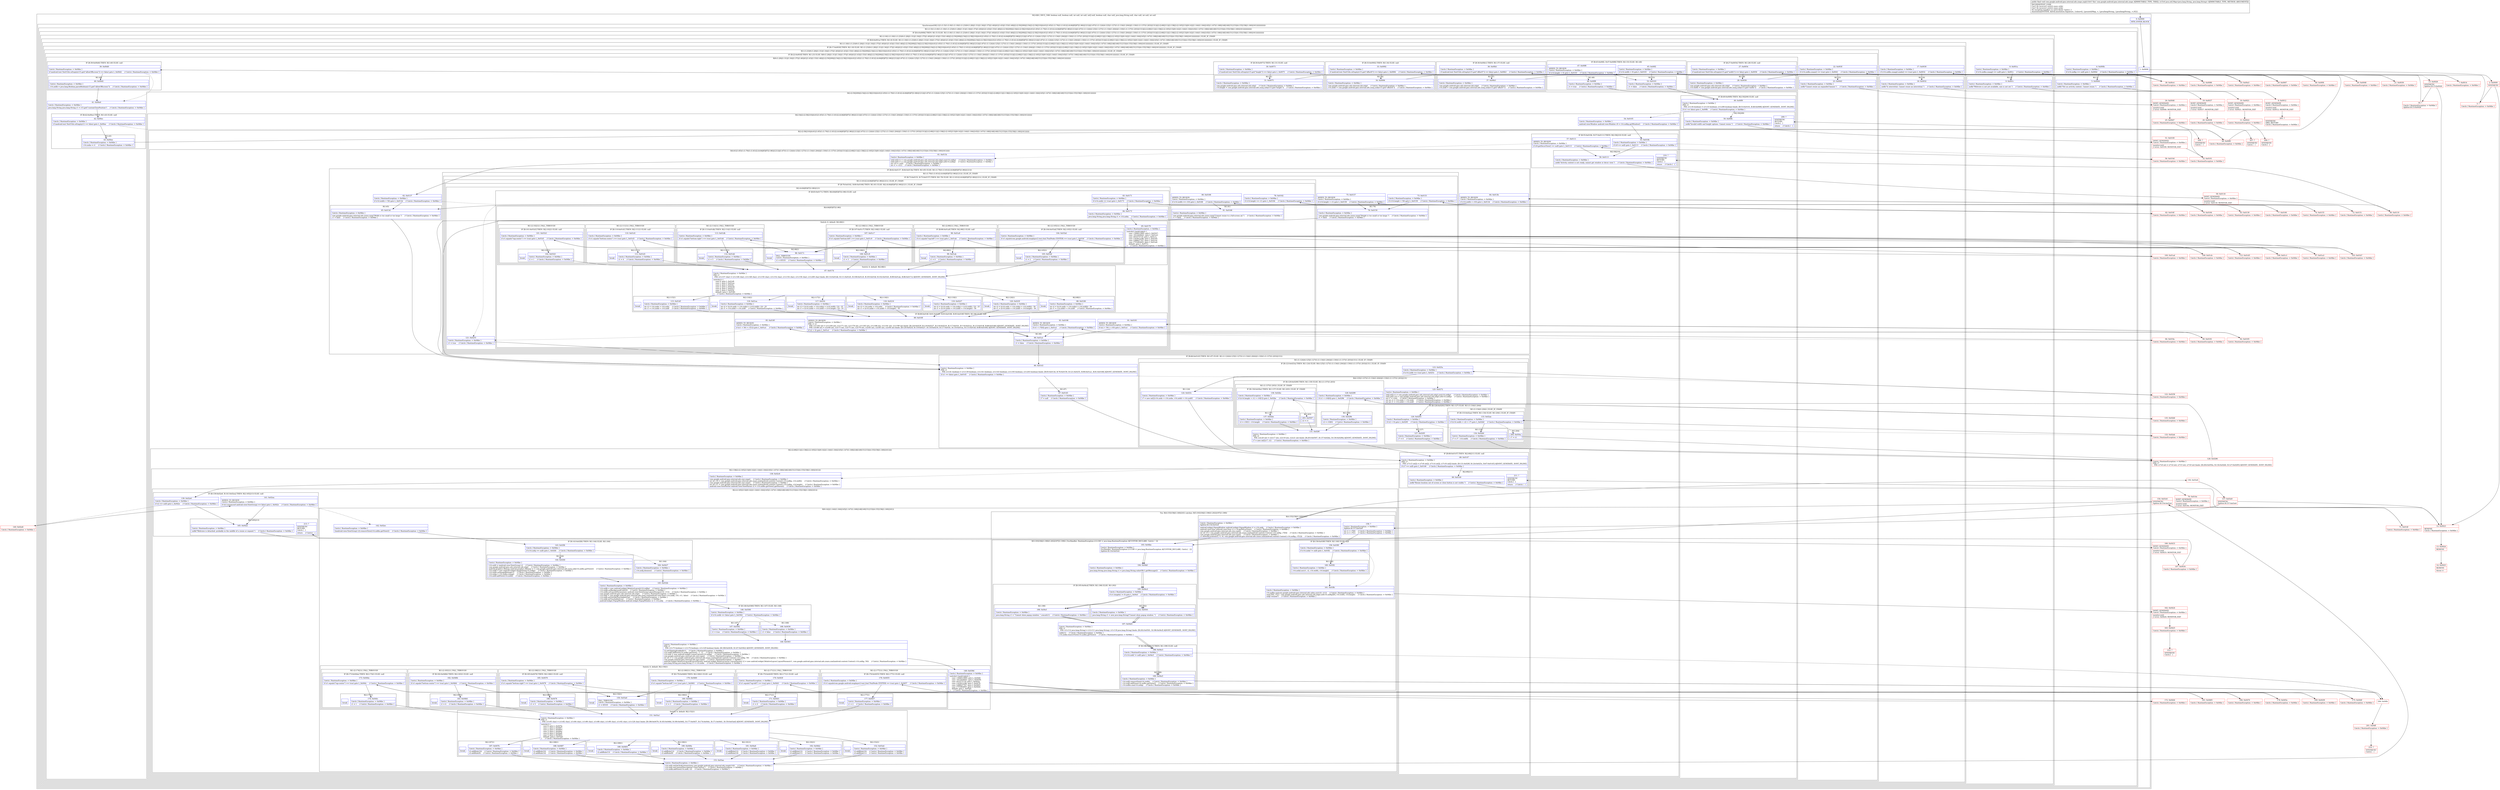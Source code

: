 digraph "CFG forcom.google.android.gms.internal.ads.zzaps.zzg(Ljava\/util\/Map;)V" {
subgraph cluster_Region_1457018138 {
label = "R(2:0|8) | DECL_VAR: boolean null, boolean null, int null, int null, int[] null, boolean null, char null, java.lang.String null, char null, int null, int null\l";
node [shape=record,color=blue];
Node_0 [shape=record,label="{0\:\ 0x0000|MTH_ENTER_BLOCK\l}"];
subgraph cluster_SynchronizedRegion_2128930163 {
label = "Synchronized:R(2:1|(1:(1:5)(1:(1:9)(1:(1:18)(1:(1:23)(9:(1:28)|(1:31)|(1:34)|(1:37)|(1:40)|41|(1:43)|(1:53)(1:48)|(2:(2:50|209)|(2:54|(2:(2:58|210)|(4:61|(1:65)(1:(1:76)(1:(1:81)(2:(4:84|85|87|(1:96))|121)))|(1:67)(1:(1:124)(4:125|(1:127)(1:(1:134)(1:204))|(1:130)(1:(1:137)(1:203))|131))|(2:(2:69|211)|(2:138|(2:(2:165|213)|(9:142|(1:144)(1:164)|145|(1:147)(1:168)|148|149|151|153|(4:155|158|(1:160)|161)))))))))))))))";
node [shape=record,color=blue];
Node_1 [shape=record,label="{1\:\ 0x0008}"];
subgraph cluster_Region_1418531363 {
label = "R(1:(1:5)(1:(1:9)(1:(1:18)(1:(1:23)(9:(1:28)|(1:31)|(1:34)|(1:37)|(1:40)|41|(1:43)|(1:53)(1:48)|(2:(2:50|209)|(2:54|(2:(2:58|210)|(4:61|(1:65)(1:(1:76)(1:(1:81)(2:(4:84|85|87|(1:96))|121)))|(1:67)(1:(1:124)(4:125|(1:127)(1:(1:134)(1:204))|(1:130)(1:(1:137)(1:203))|131))|(2:(2:69|211)|(2:138|(2:(2:165|213)|(9:142|(1:144)(1:164)|145|(1:147)(1:168)|148|149|151|153|(4:155|158|(1:160)|161))))))))))))))";
node [shape=record,color=blue];
subgraph cluster_IfRegion_1440765223 {
label = "IF [B:4:0x000b] THEN: R(1:5) ELSE: R(1:(1:9)(1:(1:18)(1:(1:23)(9:(1:28)|(1:31)|(1:34)|(1:37)|(1:40)|41|(1:43)|(1:53)(1:48)|(2:(2:50|209)|(2:54|(2:(2:58|210)|(4:61|(1:65)(1:(1:76)(1:(1:81)(2:(4:84|85|87|(1:96))|121)))|(1:67)(1:(1:124)(4:125|(1:127)(1:(1:134)(1:204))|(1:130)(1:(1:137)(1:203))|131))|(2:(2:69|211)|(2:138|(2:(2:165|213)|(9:142|(1:144)(1:164)|145|(1:147)(1:168)|148|149|151|153|(4:155|158|(1:160)|161)))))))))))))";
node [shape=record,color=blue];
Node_4 [shape=record,label="{4\:\ 0x000b|Catch:\{ RuntimeException \-\> 0x04be \}\l|if (r14.zzdhp == null) goto L_0x000d     \/\/ Catch:\{ RuntimeException \-\> 0x04be \}\l}"];
subgraph cluster_Region_1099217412 {
label = "R(1:5)";
node [shape=record,color=blue];
Node_5 [shape=record,label="{5\:\ 0x000d|Catch:\{ RuntimeException \-\> 0x04be \}\l|zzdh(\"Not an activity context. Cannot resize.\")     \/\/ Catch:\{ RuntimeException \-\> 0x04be \}\l}"];
}
subgraph cluster_Region_403836986 {
label = "R(1:(1:9)(1:(1:18)(1:(1:23)(9:(1:28)|(1:31)|(1:34)|(1:37)|(1:40)|41|(1:43)|(1:53)(1:48)|(2:(2:50|209)|(2:54|(2:(2:58|210)|(4:61|(1:65)(1:(1:76)(1:(1:81)(2:(4:84|85|87|(1:96))|121)))|(1:67)(1:(1:124)(4:125|(1:127)(1:(1:134)(1:204))|(1:130)(1:(1:137)(1:203))|131))|(2:(2:69|211)|(2:138|(2:(2:165|213)|(9:142|(1:144)(1:164)|145|(1:147)(1:168)|148|149|151|153|(4:155|158|(1:160)|161))))))))))))) | ELSE_IF_CHAIN\l";
node [shape=record,color=blue];
subgraph cluster_IfRegion_607261969 {
label = "IF [B:8:0x001a] THEN: R(1:9) ELSE: R(1:(1:18)(1:(1:23)(9:(1:28)|(1:31)|(1:34)|(1:37)|(1:40)|41|(1:43)|(1:53)(1:48)|(2:(2:50|209)|(2:54|(2:(2:58|210)|(4:61|(1:65)(1:(1:76)(1:(1:81)(2:(4:84|85|87|(1:96))|121)))|(1:67)(1:(1:124)(4:125|(1:127)(1:(1:134)(1:204))|(1:130)(1:(1:137)(1:203))|131))|(2:(2:69|211)|(2:138|(2:(2:165|213)|(9:142|(1:144)(1:164)|145|(1:147)(1:168)|148|149|151|153|(4:155|158|(1:160)|161)))))))))))) | ELSE_IF_CHAIN\l";
node [shape=record,color=blue];
Node_8 [shape=record,label="{8\:\ 0x001a|Catch:\{ RuntimeException \-\> 0x04be \}\l|if (r14.zzdbu.zzaag() == null) goto L_0x001c     \/\/ Catch:\{ RuntimeException \-\> 0x04be \}\l}"];
subgraph cluster_Region_1940661725 {
label = "R(1:9)";
node [shape=record,color=blue];
Node_9 [shape=record,label="{9\:\ 0x001c|Catch:\{ RuntimeException \-\> 0x04be \}\l|zzdh(\"Webview is not yet available, size is not set.\")     \/\/ Catch:\{ RuntimeException \-\> 0x04be \}\l}"];
}
subgraph cluster_Region_387769654 {
label = "R(1:(1:18)(1:(1:23)(9:(1:28)|(1:31)|(1:34)|(1:37)|(1:40)|41|(1:43)|(1:53)(1:48)|(2:(2:50|209)|(2:54|(2:(2:58|210)|(4:61|(1:65)(1:(1:76)(1:(1:81)(2:(4:84|85|87|(1:96))|121)))|(1:67)(1:(1:124)(4:125|(1:127)(1:(1:134)(1:204))|(1:130)(1:(1:137)(1:203))|131))|(2:(2:69|211)|(2:138|(2:(2:165|213)|(9:142|(1:144)(1:164)|145|(1:147)(1:168)|148|149|151|153|(4:155|158|(1:160)|161)))))))))))) | ELSE_IF_CHAIN\l";
node [shape=record,color=blue];
subgraph cluster_IfRegion_528983087 {
label = "IF [B:17:0x0030] THEN: R(1:18) ELSE: R(1:(1:23)(9:(1:28)|(1:31)|(1:34)|(1:37)|(1:40)|41|(1:43)|(1:53)(1:48)|(2:(2:50|209)|(2:54|(2:(2:58|210)|(4:61|(1:65)(1:(1:76)(1:(1:81)(2:(4:84|85|87|(1:96))|121)))|(1:67)(1:(1:124)(4:125|(1:127)(1:(1:134)(1:204))|(1:130)(1:(1:137)(1:203))|131))|(2:(2:69|211)|(2:138|(2:(2:165|213)|(9:142|(1:144)(1:164)|145|(1:147)(1:168)|148|149|151|153|(4:155|158|(1:160)|161))))))))))) | ELSE_IF_CHAIN\l";
node [shape=record,color=blue];
Node_17 [shape=record,label="{17\:\ 0x0030|Catch:\{ RuntimeException \-\> 0x04be \}\l|if (r14.zzdbu.zzaag().zzabx() == true) goto L_0x0032     \/\/ Catch:\{ RuntimeException \-\> 0x04be \}\l}"];
subgraph cluster_Region_724152403 {
label = "R(1:18)";
node [shape=record,color=blue];
Node_18 [shape=record,label="{18\:\ 0x0032|Catch:\{ RuntimeException \-\> 0x04be \}\l|zzdh(\"Is interstitial. Cannot resize an interstitial.\")     \/\/ Catch:\{ RuntimeException \-\> 0x04be \}\l}"];
}
subgraph cluster_Region_968485414 {
label = "R(1:(1:23)(9:(1:28)|(1:31)|(1:34)|(1:37)|(1:40)|41|(1:43)|(1:53)(1:48)|(2:(2:50|209)|(2:54|(2:(2:58|210)|(4:61|(1:65)(1:(1:76)(1:(1:81)(2:(4:84|85|87|(1:96))|121)))|(1:67)(1:(1:124)(4:125|(1:127)(1:(1:134)(1:204))|(1:130)(1:(1:137)(1:203))|131))|(2:(2:69|211)|(2:138|(2:(2:165|213)|(9:142|(1:144)(1:164)|145|(1:147)(1:168)|148|149|151|153|(4:155|158|(1:160)|161))))))))))) | ELSE_IF_CHAIN\l";
node [shape=record,color=blue];
subgraph cluster_IfRegion_1241292146 {
label = "IF [B:22:0x003f] THEN: R(1:23) ELSE: R(9:(1:28)|(1:31)|(1:34)|(1:37)|(1:40)|41|(1:43)|(1:53)(1:48)|(2:(2:50|209)|(2:54|(2:(2:58|210)|(4:61|(1:65)(1:(1:76)(1:(1:81)(2:(4:84|85|87|(1:96))|121)))|(1:67)(1:(1:124)(4:125|(1:127)(1:(1:134)(1:204))|(1:130)(1:(1:137)(1:203))|131))|(2:(2:69|211)|(2:138|(2:(2:165|213)|(9:142|(1:144)(1:164)|145|(1:147)(1:168)|148|149|151|153|(4:155|158|(1:160)|161)))))))))) | ELSE_IF_CHAIN\l";
node [shape=record,color=blue];
Node_22 [shape=record,label="{22\:\ 0x003f|Catch:\{ RuntimeException \-\> 0x04be \}\l|if (r14.zzdbu.zzaan() == true) goto L_0x0041     \/\/ Catch:\{ RuntimeException \-\> 0x04be \}\l}"];
subgraph cluster_Region_1811480254 {
label = "R(1:23)";
node [shape=record,color=blue];
Node_23 [shape=record,label="{23\:\ 0x0041|Catch:\{ RuntimeException \-\> 0x04be \}\l|zzdh(\"Cannot resize an expanded banner.\")     \/\/ Catch:\{ RuntimeException \-\> 0x04be \}\l}"];
}
subgraph cluster_Region_802293065 {
label = "R(9:(1:28)|(1:31)|(1:34)|(1:37)|(1:40)|41|(1:43)|(1:53)(1:48)|(2:(2:50|209)|(2:54|(2:(2:58|210)|(4:61|(1:65)(1:(1:76)(1:(1:81)(2:(4:84|85|87|(1:96))|121)))|(1:67)(1:(1:124)(4:125|(1:127)(1:(1:134)(1:204))|(1:130)(1:(1:137)(1:203))|131))|(2:(2:69|211)|(2:138|(2:(2:165|213)|(9:142|(1:144)(1:164)|145|(1:147)(1:168)|148|149|151|153|(4:155|158|(1:160)|161))))))))))";
node [shape=record,color=blue];
subgraph cluster_IfRegion_229994682 {
label = "IF [B:27:0x0054] THEN: R(1:28) ELSE: null";
node [shape=record,color=blue];
Node_27 [shape=record,label="{27\:\ 0x0054|Catch:\{ RuntimeException \-\> 0x04be \}\l|if (android.text.TextUtils.isEmpty(r15.get(\"width\")) == false) goto L_0x0056     \/\/ Catch:\{ RuntimeException \-\> 0x04be \}\l}"];
subgraph cluster_Region_2066437104 {
label = "R(1:28)";
node [shape=record,color=blue];
Node_28 [shape=record,label="{28\:\ 0x0056|Catch:\{ RuntimeException \-\> 0x04be \}\l|com.google.android.gms.ads.internal.zzk.zzlg()     \/\/ Catch:\{ RuntimeException \-\> 0x04be \}\lr14.width = com.google.android.gms.internal.ads.zzaxj.zzdy(r15.get(\"width\"))     \/\/ Catch:\{ RuntimeException \-\> 0x04be \}\l}"];
}
}
subgraph cluster_IfRegion_1443976938 {
label = "IF [B:30:0x0073] THEN: R(1:31) ELSE: null";
node [shape=record,color=blue];
Node_30 [shape=record,label="{30\:\ 0x0073|Catch:\{ RuntimeException \-\> 0x04be \}\l|if (android.text.TextUtils.isEmpty(r15.get(\"height\")) == false) goto L_0x0075     \/\/ Catch:\{ RuntimeException \-\> 0x04be \}\l}"];
subgraph cluster_Region_2058375064 {
label = "R(1:31)";
node [shape=record,color=blue];
Node_31 [shape=record,label="{31\:\ 0x0075|Catch:\{ RuntimeException \-\> 0x04be \}\l|com.google.android.gms.ads.internal.zzk.zzlg()     \/\/ Catch:\{ RuntimeException \-\> 0x04be \}\lr14.height = com.google.android.gms.internal.ads.zzaxj.zzdy(r15.get(\"height\"))     \/\/ Catch:\{ RuntimeException \-\> 0x04be \}\l}"];
}
}
subgraph cluster_IfRegion_1554436308 {
label = "IF [B:33:0x0092] THEN: R(1:34) ELSE: null";
node [shape=record,color=blue];
Node_33 [shape=record,label="{33\:\ 0x0092|Catch:\{ RuntimeException \-\> 0x04be \}\l|if (android.text.TextUtils.isEmpty(r15.get(\"offsetX\")) == false) goto L_0x0094     \/\/ Catch:\{ RuntimeException \-\> 0x04be \}\l}"];
subgraph cluster_Region_2108931171 {
label = "R(1:34)";
node [shape=record,color=blue];
Node_34 [shape=record,label="{34\:\ 0x0094|Catch:\{ RuntimeException \-\> 0x04be \}\l|com.google.android.gms.ads.internal.zzk.zzlg()     \/\/ Catch:\{ RuntimeException \-\> 0x04be \}\lr14.zzdie = com.google.android.gms.internal.ads.zzaxj.zzdy(r15.get(\"offsetX\"))     \/\/ Catch:\{ RuntimeException \-\> 0x04be \}\l}"];
}
}
subgraph cluster_IfRegion_558433081 {
label = "IF [B:36:0x00b1] THEN: R(1:37) ELSE: null";
node [shape=record,color=blue];
Node_36 [shape=record,label="{36\:\ 0x00b1|Catch:\{ RuntimeException \-\> 0x04be \}\l|if (android.text.TextUtils.isEmpty(r15.get(\"offsetY\")) == false) goto L_0x00b3     \/\/ Catch:\{ RuntimeException \-\> 0x04be \}\l}"];
subgraph cluster_Region_1501385735 {
label = "R(1:37)";
node [shape=record,color=blue];
Node_37 [shape=record,label="{37\:\ 0x00b3|Catch:\{ RuntimeException \-\> 0x04be \}\l|com.google.android.gms.ads.internal.zzk.zzlg()     \/\/ Catch:\{ RuntimeException \-\> 0x04be \}\lr14.zzdif = com.google.android.gms.internal.ads.zzaxj.zzdy(r15.get(\"offsetY\"))     \/\/ Catch:\{ RuntimeException \-\> 0x04be \}\l}"];
}
}
subgraph cluster_IfRegion_859246476 {
label = "IF [B:39:0x00d0] THEN: R(1:40) ELSE: null";
node [shape=record,color=blue];
Node_39 [shape=record,label="{39\:\ 0x00d0|Catch:\{ RuntimeException \-\> 0x04be \}\l|if (android.text.TextUtils.isEmpty(r15.get(\"allowOffscreen\")) == false) goto L_0x00d2     \/\/ Catch:\{ RuntimeException \-\> 0x04be \}\l}"];
subgraph cluster_Region_1393032493 {
label = "R(1:40)";
node [shape=record,color=blue];
Node_40 [shape=record,label="{40\:\ 0x00d2|Catch:\{ RuntimeException \-\> 0x04be \}\l|r14.zzdib = java.lang.Boolean.parseBoolean(r15.get(\"allowOffscreen\"))     \/\/ Catch:\{ RuntimeException \-\> 0x04be \}\l}"];
}
}
Node_41 [shape=record,label="{41\:\ 0x00e0|Catch:\{ RuntimeException \-\> 0x04be \}\l|java.lang.String java.lang.String r1 = r15.get(\"customClosePosition\")     \/\/ Catch:\{ RuntimeException \-\> 0x04be \}\l}"];
subgraph cluster_IfRegion_1803836250 {
label = "IF [B:42:0x00ec] THEN: R(1:43) ELSE: null";
node [shape=record,color=blue];
Node_42 [shape=record,label="{42\:\ 0x00ec|Catch:\{ RuntimeException \-\> 0x04be \}\l|if (android.text.TextUtils.isEmpty(r1) == false) goto L_0x00ee     \/\/ Catch:\{ RuntimeException \-\> 0x04be \}\l}"];
subgraph cluster_Region_2145474516 {
label = "R(1:43)";
node [shape=record,color=blue];
Node_43 [shape=record,label="{43\:\ 0x00ee|Catch:\{ RuntimeException \-\> 0x04be \}\l|r14.zzdia = r1     \/\/ Catch:\{ RuntimeException \-\> 0x04be \}\l}"];
}
}
subgraph cluster_IfRegion_985558207 {
label = "IF [B:45:0x00f2, B:47:0x00f6] THEN: R(1:53) ELSE: R(1:48)";
node [shape=record,color=blue];
Node_45 [shape=record,label="{45\:\ 0x00f2|Catch:\{ RuntimeException \-\> 0x04be \}\l|if (r14.width \< 0) goto L_0x0103     \/\/ Catch:\{ RuntimeException \-\> 0x04be \}\l}"];
Node_47 [shape=record,label="{47\:\ 0x00f6|ADDED_TO_REGION\lCatch:\{ RuntimeException \-\> 0x04be \}\l|if (r14.height \< 0) goto L_0x0103     \/\/ Catch:\{ RuntimeException \-\> 0x04be \}\l}"];
subgraph cluster_Region_1194457863 {
label = "R(1:53)";
node [shape=record,color=blue];
Node_53 [shape=record,label="{53\:\ 0x0103|Catch:\{ RuntimeException \-\> 0x04be \}\l|r1 = false     \/\/ Catch:\{ RuntimeException \-\> 0x04be \}\l}"];
}
subgraph cluster_Region_2029410021 {
label = "R(1:48)";
node [shape=record,color=blue];
Node_48 [shape=record,label="{48\:\ 0x00f8|Catch:\{ RuntimeException \-\> 0x04be \}\l|r1 = true     \/\/ Catch:\{ RuntimeException \-\> 0x04be \}\l}"];
}
}
subgraph cluster_Region_164678275 {
label = "R(2:(2:50|209)|(2:54|(2:(2:58|210)|(4:61|(1:65)(1:(1:76)(1:(1:81)(2:(4:84|85|87|(1:96))|121)))|(1:67)(1:(1:124)(4:125|(1:127)(1:(1:134)(1:204))|(1:130)(1:(1:137)(1:203))|131))|(2:(2:69|211)|(2:138|(2:(2:165|213)|(9:142|(1:144)(1:164)|145|(1:147)(1:168)|148|149|151|153|(4:155|158|(1:160)|161)))))))))";
node [shape=record,color=blue];
subgraph cluster_IfRegion_34664282 {
label = "IF [B:49:0x00f9] THEN: R(2:50|209) ELSE: null";
node [shape=record,color=blue];
Node_49 [shape=record,label="{49\:\ 0x00f9|Catch:\{ RuntimeException \-\> 0x04be \}\lPHI: r1 \l  PHI: (r1v34 boolean) = (r1v33 boolean), (r1v206 boolean) binds: [B:53:0x0103, B:48:0x00f8] A[DONT_GENERATE, DONT_INLINE]\l|if (r1 == false) goto L_0x00fb     \/\/ Catch:\{ RuntimeException \-\> 0x04be \}\l}"];
subgraph cluster_Region_1855095968 {
label = "R(2:50|209)";
node [shape=record,color=blue];
Node_50 [shape=record,label="{50\:\ 0x00fb|Catch:\{ RuntimeException \-\> 0x04be \}\l|zzdh(\"Invalid width and height options. Cannot resize.\")     \/\/ Catch:\{ RuntimeException \-\> 0x04be \}\l}"];
Node_209 [shape=record,label="{209\:\ ?|SYNTHETIC\lRETURN\lCatch:\{  \}\l|return     \/\/ Catch:\{  \}\l}"];
}
}
subgraph cluster_Region_836869162 {
label = "R(2:54|(2:(2:58|210)|(4:61|(1:65)(1:(1:76)(1:(1:81)(2:(4:84|85|87|(1:96))|121)))|(1:67)(1:(1:124)(4:125|(1:127)(1:(1:134)(1:204))|(1:130)(1:(1:137)(1:203))|131))|(2:(2:69|211)|(2:138|(2:(2:165|213)|(9:142|(1:144)(1:164)|145|(1:147)(1:168)|148|149|151|153|(4:155|158|(1:160)|161))))))))";
node [shape=record,color=blue];
Node_54 [shape=record,label="{54\:\ 0x0105|Catch:\{ RuntimeException \-\> 0x04be \}\l|android.view.Window android.view.Window r9 = r14.zzdhp.getWindow()     \/\/ Catch:\{ RuntimeException \-\> 0x04be \}\l}"];
subgraph cluster_Region_654366297 {
label = "R(2:(2:58|210)|(4:61|(1:65)(1:(1:76)(1:(1:81)(2:(4:84|85|87|(1:96))|121)))|(1:67)(1:(1:124)(4:125|(1:127)(1:(1:134)(1:204))|(1:130)(1:(1:137)(1:203))|131))|(2:(2:69|211)|(2:138|(2:(2:165|213)|(9:142|(1:144)(1:164)|145|(1:147)(1:168)|148|149|151|153|(4:155|158|(1:160)|161)))))))";
node [shape=record,color=blue];
subgraph cluster_IfRegion_1145774645 {
label = "IF [B:55:0x010b, B:57:0x0111] THEN: R(2:58|210) ELSE: null";
node [shape=record,color=blue];
Node_55 [shape=record,label="{55\:\ 0x010b|Catch:\{ RuntimeException \-\> 0x04be \}\l|if (r9 == null) goto L_0x0113     \/\/ Catch:\{ RuntimeException \-\> 0x04be \}\l}"];
Node_57 [shape=record,label="{57\:\ 0x0111|ADDED_TO_REGION\lCatch:\{ RuntimeException \-\> 0x04be \}\l|if (r9.getDecorView() == null) goto L_0x0113     \/\/ Catch:\{ RuntimeException \-\> 0x04be \}\l}"];
subgraph cluster_Region_671847656 {
label = "R(2:58|210)";
node [shape=record,color=blue];
Node_58 [shape=record,label="{58\:\ 0x0113|Catch:\{ RuntimeException \-\> 0x04be \}\l|zzdh(\"Activity context is not ready, cannot get window or decor view.\")     \/\/ Catch:\{ RuntimeException \-\> 0x04be \}\l}"];
Node_210 [shape=record,label="{210\:\ ?|SYNTHETIC\lRETURN\lCatch:\{  \}\l|return     \/\/ Catch:\{  \}\l}"];
}
}
subgraph cluster_Region_1189166718 {
label = "R(4:61|(1:65)(1:(1:76)(1:(1:81)(2:(4:84|85|87|(1:96))|121)))|(1:67)(1:(1:124)(4:125|(1:127)(1:(1:134)(1:204))|(1:130)(1:(1:137)(1:203))|131))|(2:(2:69|211)|(2:138|(2:(2:165|213)|(9:142|(1:144)(1:164)|145|(1:147)(1:168)|148|149|151|153|(4:155|158|(1:160)|161))))))";
node [shape=record,color=blue];
Node_61 [shape=record,label="{61\:\ 0x011b|Catch:\{ RuntimeException \-\> 0x04be \}\l|int[] int[] r1 = com.google.android.gms.ads.internal.zzk.zzlg().zze(r14.zzdhp)     \/\/ Catch:\{ RuntimeException \-\> 0x04be \}\lint[] int[] r7 = com.google.android.gms.ads.internal.zzk.zzlg().zzf(r14.zzdhp)     \/\/ Catch:\{ RuntimeException \-\> 0x04be \}\lint r10 = r1[0]     \/\/ Catch:\{ RuntimeException \-\> 0x04be \}\lint r1 = r1[1]     \/\/ Catch:\{ RuntimeException \-\> 0x04be \}\l}"];
subgraph cluster_IfRegion_1713059216 {
label = "IF [B:62:0x0137, B:64:0x013b] THEN: R(1:65) ELSE: R(1:(1:76)(1:(1:81)(2:(4:84|85|87|(1:96))|121)))";
node [shape=record,color=blue];
Node_62 [shape=record,label="{62\:\ 0x0137|Catch:\{ RuntimeException \-\> 0x04be \}\l|if (r14.width \< 50) goto L_0x013d     \/\/ Catch:\{ RuntimeException \-\> 0x04be \}\l}"];
Node_64 [shape=record,label="{64\:\ 0x013b|ADDED_TO_REGION\lCatch:\{ RuntimeException \-\> 0x04be \}\l|if (r14.width \> r10) goto L_0x013d     \/\/ Catch:\{ RuntimeException \-\> 0x04be \}\l}"];
subgraph cluster_Region_1767997742 {
label = "R(1:65)";
node [shape=record,color=blue];
Node_65 [shape=record,label="{65\:\ 0x013d|Catch:\{ RuntimeException \-\> 0x04be \}\l|com.google.android.gms.internal.ads.zzaxa.zzep(\"Width is too small or too large.\")     \/\/ Catch:\{ RuntimeException \-\> 0x04be \}\lr1 = false     \/\/ Catch:\{ RuntimeException \-\> 0x04be \}\l}"];
}
subgraph cluster_Region_761578636 {
label = "R(1:(1:76)(1:(1:81)(2:(4:84|85|87|(1:96))|121))) | ELSE_IF_CHAIN\l";
node [shape=record,color=blue];
subgraph cluster_IfRegion_1978911502 {
label = "IF [B:73:0x0153, B:75:0x0157] THEN: R(1:76) ELSE: R(1:(1:81)(2:(4:84|85|87|(1:96))|121)) | ELSE_IF_CHAIN\l";
node [shape=record,color=blue];
Node_73 [shape=record,label="{73\:\ 0x0153|Catch:\{ RuntimeException \-\> 0x04be \}\l|if (r14.height \< 50) goto L_0x0159     \/\/ Catch:\{ RuntimeException \-\> 0x04be \}\l}"];
Node_75 [shape=record,label="{75\:\ 0x0157|ADDED_TO_REGION\lCatch:\{ RuntimeException \-\> 0x04be \}\l|if (r14.height \> r1) goto L_0x0159     \/\/ Catch:\{ RuntimeException \-\> 0x04be \}\l}"];
subgraph cluster_Region_1458150951 {
label = "R(1:76)";
node [shape=record,color=blue];
Node_76 [shape=record,label="{76\:\ 0x0159|Catch:\{ RuntimeException \-\> 0x04be \}\l|com.google.android.gms.internal.ads.zzaxa.zzep(\"Height is too small or too large.\")     \/\/ Catch:\{ RuntimeException \-\> 0x04be \}\lr1 = false     \/\/ Catch:\{ RuntimeException \-\> 0x04be \}\l}"];
}
subgraph cluster_Region_1470755332 {
label = "R(1:(1:81)(2:(4:84|85|87|(1:96))|121)) | ELSE_IF_CHAIN\l";
node [shape=record,color=blue];
subgraph cluster_IfRegion_984482027 {
label = "IF [B:78:0x0162, B:80:0x0166] THEN: R(1:81) ELSE: R(2:(4:84|85|87|(1:96))|121) | ELSE_IF_CHAIN\l";
node [shape=record,color=blue];
Node_78 [shape=record,label="{78\:\ 0x0162|Catch:\{ RuntimeException \-\> 0x04be \}\l|if (r14.height == r1) goto L_0x0164     \/\/ Catch:\{ RuntimeException \-\> 0x04be \}\l}"];
Node_80 [shape=record,label="{80\:\ 0x0166|ADDED_TO_REGION\lCatch:\{ RuntimeException \-\> 0x04be \}\l|if (r14.width == r10) goto L_0x0168     \/\/ Catch:\{ RuntimeException \-\> 0x04be \}\l}"];
subgraph cluster_Region_315093339 {
label = "R(1:81)";
node [shape=record,color=blue];
Node_81 [shape=record,label="{81\:\ 0x0168|Catch:\{ RuntimeException \-\> 0x04be \}\l|com.google.android.gms.internal.ads.zzaxa.zzep(\"Cannot resize to a full\-screen ad.\")     \/\/ Catch:\{ RuntimeException \-\> 0x04be \}\lr1 = false     \/\/ Catch:\{ RuntimeException \-\> 0x04be \}\l}"];
}
subgraph cluster_Region_478836041 {
label = "R(2:(4:84|85|87|(1:96))|121)";
node [shape=record,color=blue];
subgraph cluster_IfRegion_1991922870 {
label = "IF [B:83:0x0171] THEN: R(4:84|85|87|(1:96)) ELSE: null";
node [shape=record,color=blue];
Node_83 [shape=record,label="{83\:\ 0x0171|Catch:\{ RuntimeException \-\> 0x04be \}\l|if (r14.zzdib == true) goto L_0x0173     \/\/ Catch:\{ RuntimeException \-\> 0x04be \}\l}"];
subgraph cluster_Region_997738524 {
label = "R(4:84|85|87|(1:96))";
node [shape=record,color=blue];
Node_84 [shape=record,label="{84\:\ 0x0173|Catch:\{ RuntimeException \-\> 0x04be \}\l|java.lang.String java.lang.String r1 = r14.zzdia     \/\/ Catch:\{ RuntimeException \-\> 0x04be \}\l}"];
subgraph cluster_SwitchRegion_278688515 {
label = "Switch: 6, default: R(2:86|1)";
node [shape=record,color=blue];
Node_85 [shape=record,label="{85\:\ 0x0179|Catch:\{ RuntimeException \-\> 0x04be \}\l|switch(r1.hashCode()) \{\l    case \-1364013995: goto L_0x01b7;\l    case \-1012429441: goto L_0x01a3;\l    case \-655373719: goto L_0x01c1;\l    case 1163912186: goto L_0x01d5;\l    case 1288627767: goto L_0x01cb;\l    case 1755462605: goto L_0x01ad;\l    default: goto L_0x017c;\l\}     \/\/ Catch:\{ RuntimeException \-\> 0x04be \}\l}"];
subgraph cluster_Region_39989853 {
label = "R(1:(2:105|1)) | FALL_THROUGH\l";
node [shape=record,color=blue];
subgraph cluster_IfRegion_149761800 {
label = "IF [B:104:0x01bd] THEN: R(2:105|1) ELSE: null";
node [shape=record,color=blue];
Node_104 [shape=record,label="{104\:\ 0x01bd|Catch:\{ RuntimeException \-\> 0x04be \}\l|if (r1.equals(com.google.android.exoplayer2.text.ttml.TtmlNode.CENTER) == true) goto L_0x01bf     \/\/ Catch:\{ RuntimeException \-\> 0x04be \}\l}"];
subgraph cluster_Region_1627461988 {
label = "R(2:105|1)";
node [shape=record,color=blue];
Node_105 [shape=record,label="{105\:\ 0x01bf|Catch:\{ RuntimeException \-\> 0x04be \}\l|r1 = 2     \/\/ Catch:\{ RuntimeException \-\> 0x04be \}\l}"];
Node_InsnContainer_153732665 [shape=record,label="{|break\l}"];
}
}
}
subgraph cluster_Region_285752522 {
label = "R(1:(2:99|1)) | FALL_THROUGH\l";
node [shape=record,color=blue];
subgraph cluster_IfRegion_112272067 {
label = "IF [B:98:0x01a9] THEN: R(2:99|1) ELSE: null";
node [shape=record,color=blue];
Node_98 [shape=record,label="{98\:\ 0x01a9|Catch:\{ RuntimeException \-\> 0x04be \}\l|if (r1.equals(\"top\-left\") == true) goto L_0x01ab     \/\/ Catch:\{ RuntimeException \-\> 0x04be \}\l}"];
subgraph cluster_Region_1884165891 {
label = "R(2:99|1)";
node [shape=record,color=blue];
Node_99 [shape=record,label="{99\:\ 0x01ab|Catch:\{ RuntimeException \-\> 0x04be \}\l|r1 = 0     \/\/ Catch:\{ RuntimeException \-\> 0x04be \}\l}"];
Node_InsnContainer_892589497 [shape=record,label="{|break\l}"];
}
}
}
subgraph cluster_Region_642836888 {
label = "R(1:(2:108|1)) | FALL_THROUGH\l";
node [shape=record,color=blue];
subgraph cluster_IfRegion_2146476705 {
label = "IF [B:107:0x01c7] THEN: R(2:108|1) ELSE: null";
node [shape=record,color=blue];
Node_107 [shape=record,label="{107\:\ 0x01c7|Catch:\{ RuntimeException \-\> 0x04be \}\l|if (r1.equals(\"bottom\-left\") == true) goto L_0x01c9     \/\/ Catch:\{ RuntimeException \-\> 0x04be \}\l}"];
subgraph cluster_Region_1579746359 {
label = "R(2:108|1)";
node [shape=record,color=blue];
Node_108 [shape=record,label="{108\:\ 0x01c9|Catch:\{ RuntimeException \-\> 0x04be \}\l|r1 = 3     \/\/ Catch:\{ RuntimeException \-\> 0x04be \}\l}"];
Node_InsnContainer_1636825957 [shape=record,label="{|break\l}"];
}
}
}
subgraph cluster_Region_833709554 {
label = "R(1:(2:114|1)) | FALL_THROUGH\l";
node [shape=record,color=blue];
subgraph cluster_IfRegion_210227767 {
label = "IF [B:113:0x01db] THEN: R(2:114|1) ELSE: null";
node [shape=record,color=blue];
Node_113 [shape=record,label="{113\:\ 0x01db|Catch:\{ RuntimeException \-\> 0x04be \}\l|if (r1.equals(\"bottom\-right\") == true) goto L_0x01dd     \/\/ Catch:\{ RuntimeException \-\> 0x04be \}\l}"];
subgraph cluster_Region_407169735 {
label = "R(2:114|1)";
node [shape=record,color=blue];
Node_114 [shape=record,label="{114\:\ 0x01dd|Catch:\{ RuntimeException \-\> 0x04be \}\l|r1 = 5     \/\/ Catch:\{ RuntimeException \-\> 0x04be \}\l}"];
Node_InsnContainer_436527200 [shape=record,label="{|break\l}"];
}
}
}
subgraph cluster_Region_1002034833 {
label = "R(1:(2:111|1)) | FALL_THROUGH\l";
node [shape=record,color=blue];
subgraph cluster_IfRegion_1836267968 {
label = "IF [B:110:0x01d1] THEN: R(2:111|1) ELSE: null";
node [shape=record,color=blue];
Node_110 [shape=record,label="{110\:\ 0x01d1|Catch:\{ RuntimeException \-\> 0x04be \}\l|if (r1.equals(\"bottom\-center\") == true) goto L_0x01d3     \/\/ Catch:\{ RuntimeException \-\> 0x04be \}\l}"];
subgraph cluster_Region_719357330 {
label = "R(2:111|1)";
node [shape=record,color=blue];
Node_111 [shape=record,label="{111\:\ 0x01d3|Catch:\{ RuntimeException \-\> 0x04be \}\l|r1 = 4     \/\/ Catch:\{ RuntimeException \-\> 0x04be \}\l}"];
Node_InsnContainer_628311632 [shape=record,label="{|break\l}"];
}
}
}
subgraph cluster_Region_525806073 {
label = "R(1:(2:102|1)) | FALL_THROUGH\l";
node [shape=record,color=blue];
subgraph cluster_IfRegion_1658567063 {
label = "IF [B:101:0x01b3] THEN: R(2:102|1) ELSE: null";
node [shape=record,color=blue];
Node_101 [shape=record,label="{101\:\ 0x01b3|Catch:\{ RuntimeException \-\> 0x04be \}\l|if (r1.equals(\"top\-center\") == true) goto L_0x01b5     \/\/ Catch:\{ RuntimeException \-\> 0x04be \}\l}"];
subgraph cluster_Region_1588385105 {
label = "R(2:102|1)";
node [shape=record,color=blue];
Node_102 [shape=record,label="{102\:\ 0x01b5|Catch:\{ RuntimeException \-\> 0x04be \}\l|r1 = 1     \/\/ Catch:\{ RuntimeException \-\> 0x04be \}\l}"];
Node_InsnContainer_577625491 [shape=record,label="{|break\l}"];
}
}
}
subgraph cluster_Region_1716567425 {
label = "R(2:86|1)";
node [shape=record,color=blue];
Node_86 [shape=record,label="{86\:\ 0x017c|FALL_THROUGH\lCatch:\{ RuntimeException \-\> 0x04be \}\l|r1 = 65535     \/\/ Catch:\{ RuntimeException \-\> 0x04be \}\l}"];
Node_InsnContainer_1461033489 [shape=record,label="{|break\l}"];
}
}
subgraph cluster_SwitchRegion_1760233317 {
label = "Switch: 6, default: R(2:88|1)";
node [shape=record,color=blue];
Node_87 [shape=record,label="{87\:\ 0x017d|Catch:\{ RuntimeException \-\> 0x04be \}\lPHI: r1 \l  PHI: (r1v157 char) = (r1v146 char), (r1v148 char), (r1v150 char), (r1v152 char), (r1v154 char), (r1v156 char), (r1v200 char) binds: [B:114:0x01dd, B:111:0x01d3, B:108:0x01c9, B:105:0x01bf, B:102:0x01b5, B:99:0x01ab, B:86:0x017c] A[DONT_GENERATE, DONT_INLINE]\l|switch(r1) \{\l    case 0: goto L_0x01df;\l    case 1: goto L_0x01ea;\l    case 2: goto L_0x01fc;\l    case 3: goto L_0x0216;\l    case 4: goto L_0x0227;\l    case 5: goto L_0x023f;\l    default: goto L_0x0180;\l\}     \/\/ Catch:\{ RuntimeException \-\> 0x04be \}\l}"];
subgraph cluster_Region_508021076 {
label = "R(2:115|1)";
node [shape=record,color=blue];
Node_115 [shape=record,label="{115\:\ 0x01df|Catch:\{ RuntimeException \-\> 0x04be \}\l|int r2 = r14.zzdie + r14.zzdic     \/\/ Catch:\{ RuntimeException \-\> 0x04be \}\lint r1 = r14.zzdid + r14.zzdif     \/\/ Catch:\{ RuntimeException \-\> 0x04be \}\l}"];
Node_InsnContainer_1322644320 [shape=record,label="{|break\l}"];
}
subgraph cluster_Region_1100112826 {
label = "R(2:116|1)";
node [shape=record,color=blue];
Node_116 [shape=record,label="{116\:\ 0x01ea|Catch:\{ RuntimeException \-\> 0x04be \}\l|int r2 = ((r14.zzdic + r14.zzdie) + (r14.width \/ 2)) \- 25\lint r1 = r14.zzdid + r14.zzdif     \/\/ Catch:\{ RuntimeException \-\> 0x04be \}\l}"];
Node_InsnContainer_43531884 [shape=record,label="{|break\l}"];
}
subgraph cluster_Region_1424292050 {
label = "R(2:117|1)";
node [shape=record,color=blue];
Node_117 [shape=record,label="{117\:\ 0x01fc|Catch:\{ RuntimeException \-\> 0x04be \}\l|int r2 = ((r14.zzdic + r14.zzdie) + (r14.width \/ 2)) \- 25\lint r1 = ((r14.zzdid + r14.zzdif) + (r14.height \/ 2)) \- 25\l}"];
Node_InsnContainer_2032597308 [shape=record,label="{|break\l}"];
}
subgraph cluster_Region_926672641 {
label = "R(2:118|1)";
node [shape=record,color=blue];
Node_118 [shape=record,label="{118\:\ 0x0216|Catch:\{ RuntimeException \-\> 0x04be \}\l|int r2 = r14.zzdie + r14.zzdic     \/\/ Catch:\{ RuntimeException \-\> 0x04be \}\lint r1 = ((r14.zzdid + r14.zzdif) + r14.height) \- 50\l}"];
Node_InsnContainer_1237719378 [shape=record,label="{|break\l}"];
}
subgraph cluster_Region_927799524 {
label = "R(2:119|1)";
node [shape=record,color=blue];
Node_119 [shape=record,label="{119\:\ 0x0227|Catch:\{ RuntimeException \-\> 0x04be \}\l|int r2 = ((r14.zzdic + r14.zzdie) + (r14.width \/ 2)) \- 25\lint r1 = ((r14.zzdid + r14.zzdif) + r14.height) \- 50\l}"];
Node_InsnContainer_678018553 [shape=record,label="{|break\l}"];
}
subgraph cluster_Region_267604502 {
label = "R(2:120|1)";
node [shape=record,color=blue];
Node_120 [shape=record,label="{120\:\ 0x023f|Catch:\{ RuntimeException \-\> 0x04be \}\l|int r2 = ((r14.zzdic + r14.zzdie) + r14.width) \- 50\lint r1 = ((r14.zzdid + r14.zzdif) + r14.height) \- 50\l}"];
Node_InsnContainer_1799458246 [shape=record,label="{|break\l}"];
}
subgraph cluster_Region_1982609010 {
label = "R(2:88|1)";
node [shape=record,color=blue];
Node_88 [shape=record,label="{88\:\ 0x0180|Catch:\{ RuntimeException \-\> 0x04be \}\l|int r2 = ((r14.zzdic + r14.zzdie) + r14.width) \- 50\lint r1 = r14.zzdid + r14.zzdif     \/\/ Catch:\{ RuntimeException \-\> 0x04be \}\l}"];
Node_InsnContainer_627078795 [shape=record,label="{|break\l}"];
}
}
subgraph cluster_IfRegion_2069690948 {
label = "IF [B:89:0x018f, B:91:0x0193, B:93:0x0198, B:95:0x019f] THEN: R(1:96) ELSE: null";
node [shape=record,color=blue];
Node_89 [shape=record,label="{89\:\ 0x018f|ADDED_TO_REGION\lCatch:\{ RuntimeException \-\> 0x04be \}\lPHI: r1 r2 \l  PHI: (r1v192 int) = (r1v164 int), (r1v171 int), (r1v176 int), (r1v183 int), (r1v188 int), (r1v191 int), (r1v199 int) binds: [B:120:0x023f, B:119:0x0227, B:118:0x0216, B:117:0x01fc, B:116:0x01ea, B:115:0x01df, B:88:0x0180] A[DONT_GENERATE, DONT_INLINE]\l  PHI: (r2v86 int) = (r2v69 int), (r2v73 int), (r2v75 int), (r2v79 int), (r2v83 int), (r2v85 int), (r2v94 int) binds: [B:120:0x023f, B:119:0x0227, B:118:0x0216, B:117:0x01fc, B:116:0x01ea, B:115:0x01df, B:88:0x0180] A[DONT_GENERATE, DONT_INLINE]\l|if (r2 \< 0) goto L_0x01a1     \/\/ Catch:\{ RuntimeException \-\> 0x04be \}\l}"];
Node_91 [shape=record,label="{91\:\ 0x0193|ADDED_TO_REGION\lCatch:\{ RuntimeException \-\> 0x04be \}\l|if ((r2 + 50) \> r10) goto L_0x01a1     \/\/ Catch:\{ RuntimeException \-\> 0x04be \}\l}"];
Node_93 [shape=record,label="{93\:\ 0x0198|ADDED_TO_REGION\lCatch:\{ RuntimeException \-\> 0x04be \}\l|if (r1 \< r7[0]) goto L_0x01a1     \/\/ Catch:\{ RuntimeException \-\> 0x04be \}\l}"];
Node_95 [shape=record,label="{95\:\ 0x019f|ADDED_TO_REGION\lCatch:\{ RuntimeException \-\> 0x04be \}\l|if ((r1 + 50) \> r7[1]) goto L_0x01a1     \/\/ Catch:\{ RuntimeException \-\> 0x04be \}\l}"];
subgraph cluster_Region_2001364589 {
label = "R(1:96)";
node [shape=record,color=blue];
Node_96 [shape=record,label="{96\:\ 0x01a1|Catch:\{ RuntimeException \-\> 0x04be \}\l|r1 = false     \/\/ Catch:\{ RuntimeException \-\> 0x04be \}\l}"];
}
}
}
}
Node_121 [shape=record,label="{121\:\ 0x0255|Catch:\{ RuntimeException \-\> 0x04be \}\l|r1 = true     \/\/ Catch:\{ RuntimeException \-\> 0x04be \}\l}"];
}
}
}
}
}
}
subgraph cluster_IfRegion_1553328124 {
label = "IF [B:66:0x0143] THEN: R(1:67) ELSE: R(1:(1:124)(4:125|(1:127)(1:(1:134)(1:204))|(1:130)(1:(1:137)(1:203))|131))";
node [shape=record,color=blue];
Node_66 [shape=record,label="{66\:\ 0x0143|Catch:\{ RuntimeException \-\> 0x04be \}\lPHI: r1 \l  PHI: (r1v41 boolean) = (r1v139 boolean), (r1v141 boolean), (r1v143 boolean), (r1v193 boolean), (r1v203 boolean) binds: [B:65:0x013d, B:76:0x0159, B:121:0x0255, B:96:0x01a1, B:81:0x0168] A[DONT_GENERATE, DONT_INLINE]\l|if (r1 == false) goto L_0x0145     \/\/ Catch:\{ RuntimeException \-\> 0x04be \}\l}"];
subgraph cluster_Region_259509635 {
label = "R(1:67)";
node [shape=record,color=blue];
Node_67 [shape=record,label="{67\:\ 0x0145|Catch:\{ RuntimeException \-\> 0x04be \}\l|r7 = null     \/\/ Catch:\{ RuntimeException \-\> 0x04be \}\l}"];
}
subgraph cluster_Region_964042722 {
label = "R(1:(1:124)(4:125|(1:127)(1:(1:134)(1:204))|(1:130)(1:(1:137)(1:203))|131)) | ELSE_IF_CHAIN\l";
node [shape=record,color=blue];
subgraph cluster_IfRegion_1581157047 {
label = "IF [B:123:0x025a] THEN: R(1:124) ELSE: R(4:125|(1:127)(1:(1:134)(1:204))|(1:130)(1:(1:137)(1:203))|131) | ELSE_IF_CHAIN\l";
node [shape=record,color=blue];
Node_123 [shape=record,label="{123\:\ 0x025a|Catch:\{ RuntimeException \-\> 0x04be \}\l|if (r14.zzdib == true) goto L_0x025c     \/\/ Catch:\{ RuntimeException \-\> 0x04be \}\l}"];
subgraph cluster_Region_819512467 {
label = "R(1:124)";
node [shape=record,color=blue];
Node_124 [shape=record,label="{124\:\ 0x025c|Catch:\{ RuntimeException \-\> 0x04be \}\l|r7 = new int[]\{r14.zzdic + r14.zzdie, r14.zzdid + r14.zzdif\}     \/\/ Catch:\{ RuntimeException \-\> 0x04be \}\l}"];
}
subgraph cluster_Region_138763650 {
label = "R(4:125|(1:127)(1:(1:134)(1:204))|(1:130)(1:(1:137)(1:203))|131)";
node [shape=record,color=blue];
Node_125 [shape=record,label="{125\:\ 0x0272|Catch:\{ RuntimeException \-\> 0x04be \}\l|int[] int[] r1 = com.google.android.gms.ads.internal.zzk.zzlg().zze(r14.zzdhp)     \/\/ Catch:\{ RuntimeException \-\> 0x04be \}\lint[] int[] r10 = com.google.android.gms.ads.internal.zzk.zzlg().zzf(r14.zzdhp)     \/\/ Catch:\{ RuntimeException \-\> 0x04be \}\lint r7 = r1[0]     \/\/ Catch:\{ RuntimeException \-\> 0x04be \}\lint int r2 = r14.zzdie + r14.zzdic     \/\/ Catch:\{ RuntimeException \-\> 0x04be \}\lint int r1 = r14.zzdid + r14.zzdif     \/\/ Catch:\{ RuntimeException \-\> 0x04be \}\l}"];
subgraph cluster_IfRegion_1461850474 {
label = "IF [B:126:0x0293] THEN: R(1:127) ELSE: R(1:(1:134)(1:204))";
node [shape=record,color=blue];
Node_126 [shape=record,label="{126\:\ 0x0293|Catch:\{ RuntimeException \-\> 0x04be \}\l|if (r2 \< 0) goto L_0x0295     \/\/ Catch:\{ RuntimeException \-\> 0x04be \}\l}"];
subgraph cluster_Region_2000036446 {
label = "R(1:127)";
node [shape=record,color=blue];
Node_127 [shape=record,label="{127\:\ 0x0295|Catch:\{ RuntimeException \-\> 0x04be \}\l|r7 = 0     \/\/ Catch:\{ RuntimeException \-\> 0x04be \}\l}"];
}
subgraph cluster_Region_2018278357 {
label = "R(1:(1:134)(1:204)) | ELSE_IF_CHAIN\l";
node [shape=record,color=blue];
subgraph cluster_IfRegion_2032935605 {
label = "IF [B:133:0x02ae] THEN: R(1:134) ELSE: R(1:204) | ELSE_IF_CHAIN\l";
node [shape=record,color=blue];
Node_133 [shape=record,label="{133\:\ 0x02ae|Catch:\{ RuntimeException \-\> 0x04be \}\l|if ((r14.width + r2) \> r7) goto L_0x02b0     \/\/ Catch:\{ RuntimeException \-\> 0x04be \}\l}"];
subgraph cluster_Region_594691862 {
label = "R(1:134)";
node [shape=record,color=blue];
Node_134 [shape=record,label="{134\:\ 0x02b0|Catch:\{ RuntimeException \-\> 0x04be \}\l|r7 = r7 \- r14.width     \/\/ Catch:\{ RuntimeException \-\> 0x04be \}\l}"];
}
subgraph cluster_Region_1584152468 {
label = "R(1:204)";
node [shape=record,color=blue];
Node_204 [shape=record,label="{204\:\ 0x050a|r7 = r2\l}"];
}
}
}
}
subgraph cluster_IfRegion_1193951742 {
label = "IF [B:129:0x0299] THEN: R(1:130) ELSE: R(1:(1:137)(1:203))";
node [shape=record,color=blue];
Node_129 [shape=record,label="{129\:\ 0x0299|Catch:\{ RuntimeException \-\> 0x04be \}\l|if (r1 \< r10[0]) goto L_0x029b     \/\/ Catch:\{ RuntimeException \-\> 0x04be \}\l}"];
subgraph cluster_Region_1668759160 {
label = "R(1:130)";
node [shape=record,color=blue];
Node_130 [shape=record,label="{130\:\ 0x029b|Catch:\{ RuntimeException \-\> 0x04be \}\l|r2 = r10[0]     \/\/ Catch:\{ RuntimeException \-\> 0x04be \}\l}"];
}
subgraph cluster_Region_185977127 {
label = "R(1:(1:137)(1:203)) | ELSE_IF_CHAIN\l";
node [shape=record,color=blue];
subgraph cluster_IfRegion_1318540900 {
label = "IF [B:136:0x02bc] THEN: R(1:137) ELSE: R(1:203) | ELSE_IF_CHAIN\l";
node [shape=record,color=blue];
Node_136 [shape=record,label="{136\:\ 0x02bc|Catch:\{ RuntimeException \-\> 0x04be \}\l|if ((r14.height + r1) \> r10[1]) goto L_0x02be     \/\/ Catch:\{ RuntimeException \-\> 0x04be \}\l}"];
subgraph cluster_Region_1813818233 {
label = "R(1:137)";
node [shape=record,color=blue];
Node_137 [shape=record,label="{137\:\ 0x02be|Catch:\{ RuntimeException \-\> 0x04be \}\l|r2 = r10[1] \- r14.height     \/\/ Catch:\{ RuntimeException \-\> 0x04be \}\l}"];
}
subgraph cluster_Region_1187874662 {
label = "R(1:203)";
node [shape=record,color=blue];
Node_203 [shape=record,label="{203\:\ 0x0507|r2 = r1\l}"];
}
}
}
}
Node_131 [shape=record,label="{131\:\ 0x029f|Catch:\{ RuntimeException \-\> 0x04be \}\lPHI: r2 \l  PHI: (r2v20 int) = (r2v17 int), (r2v19 int), (r2v21 int) binds: [B:203:0x0507, B:137:0x02be, B:130:0x029b] A[DONT_GENERATE, DONT_INLINE]\l|r7 = new int[]\{r7, r2\}     \/\/ Catch:\{ RuntimeException \-\> 0x04be \}\l}"];
}
}
}
}
subgraph cluster_Region_34950824 {
label = "R(2:(2:69|211)|(2:138|(2:(2:165|213)|(9:142|(1:144)(1:164)|145|(1:147)(1:168)|148|149|151|153|(4:155|158|(1:160)|161)))))";
node [shape=record,color=blue];
subgraph cluster_IfRegion_684984175 {
label = "IF [B:68:0x0147] THEN: R(2:69|211) ELSE: null";
node [shape=record,color=blue];
Node_68 [shape=record,label="{68\:\ 0x0147|Catch:\{ RuntimeException \-\> 0x04be \}\lPHI: r7 \l  PHI: (r7v15 int[]) = (r7v8 int[]), (r7v14 int[]), (r7v16 int[]) binds: [B:131:0x029f, B:124:0x025c, B:67:0x0145] A[DONT_GENERATE, DONT_INLINE]\l|if (r7 == null) goto L_0x0149     \/\/ Catch:\{ RuntimeException \-\> 0x04be \}\l}"];
subgraph cluster_Region_870138739 {
label = "R(2:69|211)";
node [shape=record,color=blue];
Node_69 [shape=record,label="{69\:\ 0x0149|Catch:\{ RuntimeException \-\> 0x04be \}\l|zzdh(\"Resize location out of screen or close button is not visible.\")     \/\/ Catch:\{ RuntimeException \-\> 0x04be \}\l}"];
Node_211 [shape=record,label="{211\:\ ?|SYNTHETIC\lRETURN\lCatch:\{  \}\l|return     \/\/ Catch:\{  \}\l}"];
}
}
subgraph cluster_Region_623611324 {
label = "R(2:138|(2:(2:165|213)|(9:142|(1:144)(1:164)|145|(1:147)(1:168)|148|149|151|153|(4:155|158|(1:160)|161))))";
node [shape=record,color=blue];
Node_138 [shape=record,label="{138\:\ 0x02c6|Catch:\{ RuntimeException \-\> 0x04be \}\l|com.google.android.gms.internal.ads.zzyr.zzpa()     \/\/ Catch:\{ RuntimeException \-\> 0x04be \}\lint int r10 = com.google.android.gms.internal.ads.zzazu.zza((android.content.Context) r14.zzdhp, r14.width)     \/\/ Catch:\{ RuntimeException \-\> 0x04be \}\lcom.google.android.gms.internal.ads.zzyr.zzpa()     \/\/ Catch:\{ RuntimeException \-\> 0x04be \}\lint int r11 = com.google.android.gms.internal.ads.zzazu.zza((android.content.Context) r14.zzdhp, r14.height)     \/\/ Catch:\{ RuntimeException \-\> 0x04be \}\landroid.view.ViewParent android.view.ViewParent r2 = r14.zzdbu.getView().getParent()     \/\/ Catch:\{ RuntimeException \-\> 0x04be \}\l}"];
subgraph cluster_Region_371521758 {
label = "R(2:(2:165|213)|(9:142|(1:144)(1:164)|145|(1:147)(1:168)|148|149|151|153|(4:155|158|(1:160)|161)))";
node [shape=record,color=blue];
subgraph cluster_IfRegion_365151011 {
label = "IF [B:139:0x02e6, B:141:0x02ea] THEN: R(2:165|213) ELSE: null";
node [shape=record,color=blue];
Node_139 [shape=record,label="{139\:\ 0x02e6|Catch:\{ RuntimeException \-\> 0x04be \}\l|if (r2 == null) goto L_0x042e     \/\/ Catch:\{ RuntimeException \-\> 0x04be \}\l}"];
Node_141 [shape=record,label="{141\:\ 0x02ea|ADDED_TO_REGION\lCatch:\{ RuntimeException \-\> 0x04be \}\l|if ((r2 instanceof android.view.ViewGroup) == false) goto L_0x042e     \/\/ Catch:\{ RuntimeException \-\> 0x04be \}\l}"];
subgraph cluster_Region_1047303356 {
label = "R(2:165|213)";
node [shape=record,color=blue];
Node_165 [shape=record,label="{165\:\ 0x042e|Catch:\{ RuntimeException \-\> 0x04be \}\l|zzdh(\"Webview is detached, probably in the middle of a resize or expand.\")     \/\/ Catch:\{ RuntimeException \-\> 0x04be \}\l}"];
Node_213 [shape=record,label="{213\:\ ?|SYNTHETIC\lRETURN\lCatch:\{  \}\l|return     \/\/ Catch:\{  \}\l}"];
}
}
subgraph cluster_Region_1674145685 {
label = "R(9:142|(1:144)(1:164)|145|(1:147)(1:168)|148|149|151|153|(4:155|158|(1:160)|161))";
node [shape=record,color=blue];
Node_142 [shape=record,label="{142\:\ 0x02ec|Catch:\{ RuntimeException \-\> 0x04be \}\l|((android.view.ViewGroup) r2).removeView(r14.zzdbu.getView())     \/\/ Catch:\{ RuntimeException \-\> 0x04be \}\l}"];
subgraph cluster_IfRegion_906691425 {
label = "IF [B:143:0x02fb] THEN: R(1:144) ELSE: R(1:164)";
node [shape=record,color=blue];
Node_143 [shape=record,label="{143\:\ 0x02fb|Catch:\{ RuntimeException \-\> 0x04be \}\l|if (r14.zzdij == null) goto L_0x02fd     \/\/ Catch:\{ RuntimeException \-\> 0x04be \}\l}"];
subgraph cluster_Region_610869197 {
label = "R(1:144)";
node [shape=record,color=blue];
Node_144 [shape=record,label="{144\:\ 0x02fd|Catch:\{ RuntimeException \-\> 0x04be \}\l|r14.zzdil = (android.view.ViewGroup) r2     \/\/ Catch:\{ RuntimeException \-\> 0x04be \}\lcom.google.android.gms.ads.internal.zzk.zzlg()     \/\/ Catch:\{ RuntimeException \-\> 0x04be \}\landroid.graphics.Bitmap android.graphics.Bitmap r1 = com.google.android.gms.internal.ads.zzaxj.zzk(r14.zzdbu.getView())     \/\/ Catch:\{ RuntimeException \-\> 0x04be \}\lr14.zzdih = new android.widget.ImageView(r14.zzdhp)     \/\/ Catch:\{ RuntimeException \-\> 0x04be \}\lr14.zzdih.setImageBitmap(r1)     \/\/ Catch:\{ RuntimeException \-\> 0x04be \}\lr14.zzdig = r14.zzdbu.zzaag()     \/\/ Catch:\{ RuntimeException \-\> 0x04be \}\lr14.zzdil.addView(r14.zzdih)     \/\/ Catch:\{ RuntimeException \-\> 0x04be \}\l}"];
}
subgraph cluster_Region_1871972360 {
label = "R(1:164)";
node [shape=record,color=blue];
Node_164 [shape=record,label="{164\:\ 0x0427|Catch:\{ RuntimeException \-\> 0x04be \}\l|r14.zzdij.dismiss()     \/\/ Catch:\{ RuntimeException \-\> 0x04be \}\l}"];
}
}
Node_145 [shape=record,label="{145\:\ 0x032b|Catch:\{ RuntimeException \-\> 0x04be \}\l|r14.zzdik = new android.widget.RelativeLayout(r14.zzdhp)     \/\/ Catch:\{ RuntimeException \-\> 0x04be \}\lr14.zzdik.setBackgroundColor(0)     \/\/ Catch:\{ RuntimeException \-\> 0x04be \}\lr14.zzdik.setLayoutParams(new android.view.ViewGroup.LayoutParams(r10, r11))     \/\/ Catch:\{ RuntimeException \-\> 0x04be \}\lcom.google.android.gms.ads.internal.zzk.zzlg()     \/\/ Catch:\{ RuntimeException \-\> 0x04be \}\lr14.zzdij = com.google.android.gms.internal.ads.zzaxj.zza((android.view.View) r14.zzdik, r10, r11, false)     \/\/ Catch:\{ RuntimeException \-\> 0x04be \}\lr14.zzdij.setOutsideTouchable(true)     \/\/ Catch:\{ RuntimeException \-\> 0x04be \}\lr14.zzdij.setTouchable(true)     \/\/ Catch:\{ RuntimeException \-\> 0x04be \}\landroid.widget.PopupWindow android.widget.PopupWindow r2 = r14.zzdij     \/\/ Catch:\{ RuntimeException \-\> 0x04be \}\l}"];
subgraph cluster_IfRegion_1581776684 {
label = "IF [B:146:0x0360] THEN: R(1:147) ELSE: R(1:168)";
node [shape=record,color=blue];
Node_146 [shape=record,label="{146\:\ 0x0360|Catch:\{ RuntimeException \-\> 0x04be \}\l|if (r14.zzdib == false) goto L_0x0362     \/\/ Catch:\{ RuntimeException \-\> 0x04be \}\l}"];
subgraph cluster_Region_1967872377 {
label = "R(1:147)";
node [shape=record,color=blue];
Node_147 [shape=record,label="{147\:\ 0x0362|Catch:\{ RuntimeException \-\> 0x04be \}\l|r1 = true     \/\/ Catch:\{ RuntimeException \-\> 0x04be \}\l}"];
}
subgraph cluster_Region_1574318225 {
label = "R(1:168)";
node [shape=record,color=blue];
Node_168 [shape=record,label="{168\:\ 0x0436|Catch:\{ RuntimeException \-\> 0x04be \}\l|r1 = false     \/\/ Catch:\{ RuntimeException \-\> 0x04be \}\l}"];
}
}
Node_148 [shape=record,label="{148\:\ 0x0363|Catch:\{ RuntimeException \-\> 0x04be \}\lPHI: r1 \l  PHI: (r1v75 boolean) = (r1v74 boolean), (r1v129 boolean) binds: [B:168:0x0436, B:147:0x0362] A[DONT_GENERATE, DONT_INLINE]\l|r2.setClippingEnabled(r1)     \/\/ Catch:\{ RuntimeException \-\> 0x04be \}\lr14.zzdik.addView(r14.zzdbu.getView(), \-1, \-1)     \/\/ Catch:\{ RuntimeException \-\> 0x04be \}\lr14.zzdii = new android.widget.LinearLayout(r14.zzdhp)     \/\/ Catch:\{ RuntimeException \-\> 0x04be \}\lcom.google.android.gms.internal.ads.zzyr.zzpa()     \/\/ Catch:\{ RuntimeException \-\> 0x04be \}\lint int r1 = com.google.android.gms.internal.ads.zzazu.zza((android.content.Context) r14.zzdhp, 50)     \/\/ Catch:\{ RuntimeException \-\> 0x04be \}\lcom.google.android.gms.internal.ads.zzyr.zzpa()     \/\/ Catch:\{ RuntimeException \-\> 0x04be \}\landroid.widget.RelativeLayout$LayoutParams android.widget.RelativeLayout.LayoutParams r2 = new android.widget.RelativeLayout.LayoutParams(r1, com.google.android.gms.internal.ads.zzazu.zza((android.content.Context) r14.zzdhp, 50))     \/\/ Catch:\{ RuntimeException \-\> 0x04be \}\ljava.lang.String java.lang.String r1 = r14.zzdia     \/\/ Catch:\{ RuntimeException \-\> 0x04be \}\l}"];
subgraph cluster_SwitchRegion_902473190 {
label = "Switch: 6, default: R(2:150|1)";
node [shape=record,color=blue];
Node_149 [shape=record,label="{149\:\ 0x039d|Catch:\{ RuntimeException \-\> 0x04be \}\l|switch(r1.hashCode()) \{\l    case \-1364013995: goto L_0x044f;\l    case \-1012429441: goto L_0x0439;\l    case \-655373719: goto L_0x045a;\l    case 1163912186: goto L_0x0470;\l    case 1288627767: goto L_0x0465;\l    case 1755462605: goto L_0x0444;\l    default: goto L_0x03a0;\l\}     \/\/ Catch:\{ RuntimeException \-\> 0x04be \}\l}"];
subgraph cluster_Region_81025324 {
label = "R(1:(2:177|1)) | FALL_THROUGH\l";
node [shape=record,color=blue];
subgraph cluster_IfRegion_1933300744 {
label = "IF [B:176:0x0455] THEN: R(2:177|1) ELSE: null";
node [shape=record,color=blue];
Node_176 [shape=record,label="{176\:\ 0x0455|Catch:\{ RuntimeException \-\> 0x04be \}\l|if (r1.equals(com.google.android.exoplayer2.text.ttml.TtmlNode.CENTER) == true) goto L_0x0457     \/\/ Catch:\{ RuntimeException \-\> 0x04be \}\l}"];
subgraph cluster_Region_959458631 {
label = "R(2:177|1)";
node [shape=record,color=blue];
Node_177 [shape=record,label="{177\:\ 0x0457|Catch:\{ RuntimeException \-\> 0x04be \}\l|r1 = 2     \/\/ Catch:\{ RuntimeException \-\> 0x04be \}\l}"];
Node_InsnContainer_1781158620 [shape=record,label="{|break\l}"];
}
}
}
subgraph cluster_Region_632407001 {
label = "R(1:(2:171|1)) | FALL_THROUGH\l";
node [shape=record,color=blue];
subgraph cluster_IfRegion_250303123 {
label = "IF [B:170:0x043f] THEN: R(2:171|1) ELSE: null";
node [shape=record,color=blue];
Node_170 [shape=record,label="{170\:\ 0x043f|Catch:\{ RuntimeException \-\> 0x04be \}\l|if (r1.equals(\"top\-left\") == true) goto L_0x0441     \/\/ Catch:\{ RuntimeException \-\> 0x04be \}\l}"];
subgraph cluster_Region_1191583177 {
label = "R(2:171|1)";
node [shape=record,color=blue];
Node_171 [shape=record,label="{171\:\ 0x0441|Catch:\{ RuntimeException \-\> 0x04be \}\l|r1 = 0     \/\/ Catch:\{ RuntimeException \-\> 0x04be \}\l}"];
Node_InsnContainer_1156507356 [shape=record,label="{|break\l}"];
}
}
}
subgraph cluster_Region_1658182228 {
label = "R(1:(2:180|1)) | FALL_THROUGH\l";
node [shape=record,color=blue];
subgraph cluster_IfRegion_1654653692 {
label = "IF [B:179:0x0460] THEN: R(2:180|1) ELSE: null";
node [shape=record,color=blue];
Node_179 [shape=record,label="{179\:\ 0x0460|Catch:\{ RuntimeException \-\> 0x04be \}\l|if (r1.equals(\"bottom\-left\") == true) goto L_0x0462     \/\/ Catch:\{ RuntimeException \-\> 0x04be \}\l}"];
subgraph cluster_Region_79169913 {
label = "R(2:180|1)";
node [shape=record,color=blue];
Node_180 [shape=record,label="{180\:\ 0x0462|Catch:\{ RuntimeException \-\> 0x04be \}\l|r1 = 3     \/\/ Catch:\{ RuntimeException \-\> 0x04be \}\l}"];
Node_InsnContainer_1515309152 [shape=record,label="{|break\l}"];
}
}
}
subgraph cluster_Region_1901426680 {
label = "R(1:(2:186|1)) | FALL_THROUGH\l";
node [shape=record,color=blue];
subgraph cluster_IfRegion_44400347 {
label = "IF [B:185:0x0476] THEN: R(2:186|1) ELSE: null";
node [shape=record,color=blue];
Node_185 [shape=record,label="{185\:\ 0x0476|Catch:\{ RuntimeException \-\> 0x04be \}\l|if (r1.equals(\"bottom\-right\") == true) goto L_0x0478     \/\/ Catch:\{ RuntimeException \-\> 0x04be \}\l}"];
subgraph cluster_Region_426609617 {
label = "R(2:186|1)";
node [shape=record,color=blue];
Node_186 [shape=record,label="{186\:\ 0x0478|Catch:\{ RuntimeException \-\> 0x04be \}\l|r1 = 5     \/\/ Catch:\{ RuntimeException \-\> 0x04be \}\l}"];
Node_InsnContainer_1111402248 [shape=record,label="{|break\l}"];
}
}
}
subgraph cluster_Region_242598497 {
label = "R(1:(2:183|1)) | FALL_THROUGH\l";
node [shape=record,color=blue];
subgraph cluster_IfRegion_798187795 {
label = "IF [B:182:0x046b] THEN: R(2:183|1) ELSE: null";
node [shape=record,color=blue];
Node_182 [shape=record,label="{182\:\ 0x046b|Catch:\{ RuntimeException \-\> 0x04be \}\l|if (r1.equals(\"bottom\-center\") == true) goto L_0x046d     \/\/ Catch:\{ RuntimeException \-\> 0x04be \}\l}"];
subgraph cluster_Region_815234433 {
label = "R(2:183|1)";
node [shape=record,color=blue];
Node_183 [shape=record,label="{183\:\ 0x046d|Catch:\{ RuntimeException \-\> 0x04be \}\l|r1 = 4     \/\/ Catch:\{ RuntimeException \-\> 0x04be \}\l}"];
Node_InsnContainer_1513294087 [shape=record,label="{|break\l}"];
}
}
}
subgraph cluster_Region_216846 {
label = "R(1:(2:174|1)) | FALL_THROUGH\l";
node [shape=record,color=blue];
subgraph cluster_IfRegion_2075709880 {
label = "IF [B:173:0x044a] THEN: R(2:174|1) ELSE: null";
node [shape=record,color=blue];
Node_173 [shape=record,label="{173\:\ 0x044a|Catch:\{ RuntimeException \-\> 0x04be \}\l|if (r1.equals(\"top\-center\") == true) goto L_0x044c     \/\/ Catch:\{ RuntimeException \-\> 0x04be \}\l}"];
subgraph cluster_Region_1282804403 {
label = "R(2:174|1)";
node [shape=record,color=blue];
Node_174 [shape=record,label="{174\:\ 0x044c|Catch:\{ RuntimeException \-\> 0x04be \}\l|r1 = 1     \/\/ Catch:\{ RuntimeException \-\> 0x04be \}\l}"];
Node_InsnContainer_926068449 [shape=record,label="{|break\l}"];
}
}
}
subgraph cluster_Region_53557137 {
label = "R(2:150|1)";
node [shape=record,color=blue];
Node_150 [shape=record,label="{150\:\ 0x03a0|FALL_THROUGH\lCatch:\{ RuntimeException \-\> 0x04be \}\l|r1 = 65535     \/\/ Catch:\{ RuntimeException \-\> 0x04be \}\l}"];
Node_InsnContainer_393479340 [shape=record,label="{|break\l}"];
}
}
subgraph cluster_SwitchRegion_1431129204 {
label = "Switch: 6, default: R(2:152|1)";
node [shape=record,color=blue];
Node_151 [shape=record,label="{151\:\ 0x03a1|Catch:\{ RuntimeException \-\> 0x04be \}\lPHI: r1 \l  PHI: (r1v93 char) = (r1v82 char), (r1v84 char), (r1v86 char), (r1v88 char), (r1v90 char), (r1v92 char), (r1v128 char) binds: [B:186:0x0478, B:183:0x046d, B:180:0x0462, B:177:0x0457, B:174:0x044c, B:171:0x0441, B:150:0x03a0] A[DONT_GENERATE, DONT_INLINE]\l|switch(r1) \{\l    case 0: goto L_0x047b;\l    case 1: goto L_0x0487;\l    case 2: goto L_0x0493;\l    case 3: goto L_0x049a;\l    case 4: goto L_0x04a6;\l    case 5: goto L_0x04b2;\l    default: goto L_0x03a4;\l\}     \/\/ Catch:\{ RuntimeException \-\> 0x04be \}\l}"];
subgraph cluster_Region_2115651112 {
label = "R(2:187|1)";
node [shape=record,color=blue];
Node_187 [shape=record,label="{187\:\ 0x047b|Catch:\{ RuntimeException \-\> 0x04be \}\l|r2.addRule(10)     \/\/ Catch:\{ RuntimeException \-\> 0x04be \}\lr2.addRule(9)     \/\/ Catch:\{ RuntimeException \-\> 0x04be \}\l}"];
Node_InsnContainer_1328284396 [shape=record,label="{|break\l}"];
}
subgraph cluster_Region_316778833 {
label = "R(2:188|1)";
node [shape=record,color=blue];
Node_188 [shape=record,label="{188\:\ 0x0487|Catch:\{ RuntimeException \-\> 0x04be \}\l|r2.addRule(10)     \/\/ Catch:\{ RuntimeException \-\> 0x04be \}\lr2.addRule(14)     \/\/ Catch:\{ RuntimeException \-\> 0x04be \}\l}"];
Node_InsnContainer_1842079822 [shape=record,label="{|break\l}"];
}
subgraph cluster_Region_2128560420 {
label = "R(2:189|1)";
node [shape=record,color=blue];
Node_189 [shape=record,label="{189\:\ 0x0493|Catch:\{ RuntimeException \-\> 0x04be \}\l|r2.addRule(13)     \/\/ Catch:\{ RuntimeException \-\> 0x04be \}\l}"];
Node_InsnContainer_1512947775 [shape=record,label="{|break\l}"];
}
subgraph cluster_Region_1374707479 {
label = "R(2:190|1)";
node [shape=record,color=blue];
Node_190 [shape=record,label="{190\:\ 0x049a|Catch:\{ RuntimeException \-\> 0x04be \}\l|r2.addRule(12)     \/\/ Catch:\{ RuntimeException \-\> 0x04be \}\lr2.addRule(9)     \/\/ Catch:\{ RuntimeException \-\> 0x04be \}\l}"];
Node_InsnContainer_1698433506 [shape=record,label="{|break\l}"];
}
subgraph cluster_Region_2104977415 {
label = "R(2:191|1)";
node [shape=record,color=blue];
Node_191 [shape=record,label="{191\:\ 0x04a6|Catch:\{ RuntimeException \-\> 0x04be \}\l|r2.addRule(12)     \/\/ Catch:\{ RuntimeException \-\> 0x04be \}\lr2.addRule(14)     \/\/ Catch:\{ RuntimeException \-\> 0x04be \}\l}"];
Node_InsnContainer_1244159179 [shape=record,label="{|break\l}"];
}
subgraph cluster_Region_1657007577 {
label = "R(2:192|1)";
node [shape=record,color=blue];
Node_192 [shape=record,label="{192\:\ 0x04b2|Catch:\{ RuntimeException \-\> 0x04be \}\l|r2.addRule(12)     \/\/ Catch:\{ RuntimeException \-\> 0x04be \}\lr2.addRule(11)     \/\/ Catch:\{ RuntimeException \-\> 0x04be \}\l}"];
Node_InsnContainer_2014528600 [shape=record,label="{|break\l}"];
}
subgraph cluster_Region_1720800964 {
label = "R(2:152|1)";
node [shape=record,color=blue];
Node_152 [shape=record,label="{152\:\ 0x03a4|Catch:\{ RuntimeException \-\> 0x04be \}\l|r2.addRule(10)     \/\/ Catch:\{ RuntimeException \-\> 0x04be \}\lr2.addRule(11)     \/\/ Catch:\{ RuntimeException \-\> 0x04be \}\l}"];
Node_InsnContainer_1275809629 [shape=record,label="{|break\l}"];
}
}
Node_153 [shape=record,label="{153\:\ 0x03ae|Catch:\{ RuntimeException \-\> 0x04be \}\l|r14.zzdii.setOnClickListener(new com.google.android.gms.internal.ads.zzapt(r14))     \/\/ Catch:\{ RuntimeException \-\> 0x04be \}\lr14.zzdii.setContentDescription(\"Close button\")     \/\/ Catch:\{ RuntimeException \-\> 0x04be \}\lr14.zzdik.addView(r14.zzdii, r2)     \/\/ Catch:\{ RuntimeException \-\> 0x04be \}\l}"];
subgraph cluster_TryCatchRegion_1241332775 {
label = "Try: R(4:155|158|(1:160)|161) catches: R(5:193|194|(1:196)(1:202)|197|(1:199))";
node [shape=record,color=blue];
subgraph cluster_Region_216662136 {
label = "R(4:155|158|(1:160)|161)";
node [shape=record,color=blue];
Node_155 [shape=record,label="{155\:\ ?|Catch:\{ RuntimeException \-\> 0x04be \}\lSplitter:B:154:0x03c6\l|android.widget.PopupWindow android.widget.PopupWindow r1 = r14.zzdij     \/\/ Catch:\{ RuntimeException \-\> 0x04be \}\landroid.view.View android.view.View r2 = r9.getDecorView()     \/\/ Catch:\{ RuntimeException \-\> 0x04be \}\lcom.google.android.gms.internal.ads.zzyr.zzpa()     \/\/ Catch:\{ RuntimeException \-\> 0x04be \}\lint int r4 = com.google.android.gms.internal.ads.zzazu.zza((android.content.Context) r14.zzdhp, r7[0])     \/\/ Catch:\{ RuntimeException \-\> 0x04be \}\lcom.google.android.gms.internal.ads.zzyr.zzpa()     \/\/ Catch:\{ RuntimeException \-\> 0x04be \}\lr1.showAtLocation(r2, 0, r4, com.google.android.gms.internal.ads.zzazu.zza((android.content.Context) r14.zzdhp, r7[1]))     \/\/ Catch:\{ RuntimeException \-\> 0x04be \}\l}"];
Node_158 [shape=record,label="{158\:\ ?|Catch:\{ RuntimeException \-\> 0x04be \}\lSplitter:B:157:0x03e9\l|int r1 = r7[0]     \/\/ Catch:\{ RuntimeException \-\> 0x04be \}\lint r2 = r7[1]     \/\/ Catch:\{ RuntimeException \-\> 0x04be \}\l}"];
subgraph cluster_IfRegion_1094451159 {
label = "IF [B:159:0x03f0] THEN: R(1:160) ELSE: null";
node [shape=record,color=blue];
Node_159 [shape=record,label="{159\:\ 0x03f0|Catch:\{ RuntimeException \-\> 0x04be \}\l|if (r14.zzdal != null) goto L_0x03f2     \/\/ Catch:\{ RuntimeException \-\> 0x04be \}\l}"];
subgraph cluster_Region_438476296 {
label = "R(1:160)";
node [shape=record,color=blue];
Node_160 [shape=record,label="{160\:\ 0x03f2|Catch:\{ RuntimeException \-\> 0x04be \}\l|r14.zzdal.zzc(r1, r2, r14.width, r14.height)     \/\/ Catch:\{ RuntimeException \-\> 0x04be \}\l}"];
}
}
Node_161 [shape=record,label="{161\:\ 0x03fb|Catch:\{ RuntimeException \-\> 0x04be \}\l|r14.zzdbu.zza(com.google.android.gms.internal.ads.zzbio.zzr(r10, r11))     \/\/ Catch:\{ RuntimeException \-\> 0x04be \}\lzza(r7[0], r7[1] \- com.google.android.gms.ads.internal.zzk.zzlg().zzf(r14.zzdhp)[0], r14.width, r14.height)     \/\/ Catch:\{ RuntimeException \-\> 0x04be \}\lzzdj(\"resized\")     \/\/ Catch:\{ RuntimeException \-\> 0x04be \}\l}"];
}
subgraph cluster_Region_995326117 {
label = "R(5:193|194|(1:196)(1:202)|197|(1:199)) | ExcHandler: RuntimeException (r1v108 'e' java.lang.RuntimeException A[CUSTOM_DECLARE, Catch:\{  \}])\l";
node [shape=record,color=blue];
Node_193 [shape=record,label="{193\:\ 0x04be|Catch:\{ RuntimeException \-\> 0x04be \}\lExcHandler: RuntimeException (r1v108 'e' java.lang.RuntimeException A[CUSTOM_DECLARE, Catch:\{  \}])\lSplitter:B:154:0x03c6\l}"];
Node_194 [shape=record,label="{194\:\ 0x04bf|Catch:\{ RuntimeException \-\> 0x04be \}\l|java.lang.String java.lang.String r1 = java.lang.String.valueOf(r1.getMessage())     \/\/ Catch:\{ RuntimeException \-\> 0x04be \}\l}"];
subgraph cluster_IfRegion_1192021742 {
label = "IF [B:195:0x04cd] THEN: R(1:196) ELSE: R(1:202)";
node [shape=record,color=blue];
Node_195 [shape=record,label="{195\:\ 0x04cd|Catch:\{ RuntimeException \-\> 0x04be \}\l|if (r1.length() != 0) goto L_0x04cf     \/\/ Catch:\{ RuntimeException \-\> 0x04be \}\l}"];
subgraph cluster_Region_806583187 {
label = "R(1:196)";
node [shape=record,color=blue];
Node_196 [shape=record,label="{196\:\ 0x04cf|Catch:\{ RuntimeException \-\> 0x04be \}\l|java.lang.String r1 = \"Cannot show popup window: \".concat(r1)     \/\/ Catch:\{ RuntimeException \-\> 0x04be \}\l}"];
}
subgraph cluster_Region_974413759 {
label = "R(1:202)";
node [shape=record,color=blue];
Node_202 [shape=record,label="{202\:\ 0x0501|Catch:\{ RuntimeException \-\> 0x04be \}\l|java.lang.String r1 = new java.lang.String(\"Cannot show popup window: \")     \/\/ Catch:\{ RuntimeException \-\> 0x04be \}\l}"];
}
}
Node_197 [shape=record,label="{197\:\ 0x04d3|Catch:\{ RuntimeException \-\> 0x04be \}\lPHI: r1 \l  PHI: (r1v112 java.lang.String) = (r1v111 java.lang.String), (r1v118 java.lang.String) binds: [B:202:0x0501, B:196:0x04cf] A[DONT_GENERATE, DONT_INLINE]\l|zzdh(r1)     \/\/ Catch:\{ RuntimeException \-\> 0x04be \}\lr14.zzdik.removeView(r14.zzdbu.getView())     \/\/ Catch:\{ RuntimeException \-\> 0x04be \}\l}"];
subgraph cluster_IfRegion_594035244 {
label = "IF [B:198:0x04e3] THEN: R(1:199) ELSE: null";
node [shape=record,color=blue];
Node_198 [shape=record,label="{198\:\ 0x04e3|Catch:\{ RuntimeException \-\> 0x04be \}\l|if (r14.zzdil != null) goto L_0x04e5     \/\/ Catch:\{ RuntimeException \-\> 0x04be \}\l}"];
subgraph cluster_Region_898601147 {
label = "R(1:199)";
node [shape=record,color=blue];
Node_199 [shape=record,label="{199\:\ 0x04e5|Catch:\{ RuntimeException \-\> 0x04be \}\l|r14.zzdil.removeView(r14.zzdih)     \/\/ Catch:\{ RuntimeException \-\> 0x04be \}\lr14.zzdil.addView(r14.zzdbu.getView())     \/\/ Catch:\{ RuntimeException \-\> 0x04be \}\lr14.zzdbu.zza(r14.zzdig)     \/\/ Catch:\{ RuntimeException \-\> 0x04be \}\l}"];
}
}
}
}
}
}
}
}
}
}
}
}
}
}
}
}
}
}
}
}
}
}
}
subgraph cluster_Region_995326117 {
label = "R(5:193|194|(1:196)(1:202)|197|(1:199)) | ExcHandler: RuntimeException (r1v108 'e' java.lang.RuntimeException A[CUSTOM_DECLARE, Catch:\{  \}])\l";
node [shape=record,color=blue];
Node_193 [shape=record,label="{193\:\ 0x04be|Catch:\{ RuntimeException \-\> 0x04be \}\lExcHandler: RuntimeException (r1v108 'e' java.lang.RuntimeException A[CUSTOM_DECLARE, Catch:\{  \}])\lSplitter:B:154:0x03c6\l}"];
Node_194 [shape=record,label="{194\:\ 0x04bf|Catch:\{ RuntimeException \-\> 0x04be \}\l|java.lang.String java.lang.String r1 = java.lang.String.valueOf(r1.getMessage())     \/\/ Catch:\{ RuntimeException \-\> 0x04be \}\l}"];
subgraph cluster_IfRegion_1192021742 {
label = "IF [B:195:0x04cd] THEN: R(1:196) ELSE: R(1:202)";
node [shape=record,color=blue];
Node_195 [shape=record,label="{195\:\ 0x04cd|Catch:\{ RuntimeException \-\> 0x04be \}\l|if (r1.length() != 0) goto L_0x04cf     \/\/ Catch:\{ RuntimeException \-\> 0x04be \}\l}"];
subgraph cluster_Region_806583187 {
label = "R(1:196)";
node [shape=record,color=blue];
Node_196 [shape=record,label="{196\:\ 0x04cf|Catch:\{ RuntimeException \-\> 0x04be \}\l|java.lang.String r1 = \"Cannot show popup window: \".concat(r1)     \/\/ Catch:\{ RuntimeException \-\> 0x04be \}\l}"];
}
subgraph cluster_Region_974413759 {
label = "R(1:202)";
node [shape=record,color=blue];
Node_202 [shape=record,label="{202\:\ 0x0501|Catch:\{ RuntimeException \-\> 0x04be \}\l|java.lang.String r1 = new java.lang.String(\"Cannot show popup window: \")     \/\/ Catch:\{ RuntimeException \-\> 0x04be \}\l}"];
}
}
Node_197 [shape=record,label="{197\:\ 0x04d3|Catch:\{ RuntimeException \-\> 0x04be \}\lPHI: r1 \l  PHI: (r1v112 java.lang.String) = (r1v111 java.lang.String), (r1v118 java.lang.String) binds: [B:202:0x0501, B:196:0x04cf] A[DONT_GENERATE, DONT_INLINE]\l|zzdh(r1)     \/\/ Catch:\{ RuntimeException \-\> 0x04be \}\lr14.zzdik.removeView(r14.zzdbu.getView())     \/\/ Catch:\{ RuntimeException \-\> 0x04be \}\l}"];
subgraph cluster_IfRegion_594035244 {
label = "IF [B:198:0x04e3] THEN: R(1:199) ELSE: null";
node [shape=record,color=blue];
Node_198 [shape=record,label="{198\:\ 0x04e3|Catch:\{ RuntimeException \-\> 0x04be \}\l|if (r14.zzdil != null) goto L_0x04e5     \/\/ Catch:\{ RuntimeException \-\> 0x04be \}\l}"];
subgraph cluster_Region_898601147 {
label = "R(1:199)";
node [shape=record,color=blue];
Node_199 [shape=record,label="{199\:\ 0x04e5|Catch:\{ RuntimeException \-\> 0x04be \}\l|r14.zzdil.removeView(r14.zzdih)     \/\/ Catch:\{ RuntimeException \-\> 0x04be \}\lr14.zzdil.addView(r14.zzdbu.getView())     \/\/ Catch:\{ RuntimeException \-\> 0x04be \}\lr14.zzdbu.zza(r14.zzdig)     \/\/ Catch:\{ RuntimeException \-\> 0x04be \}\l}"];
}
}
}
Node_2 [shape=record,color=red,label="{2\:\ 0x0009|SYNTHETIC\l}"];
Node_3 [shape=record,color=red,label="{3\:\ ?|Catch:\{ RuntimeException \-\> 0x04be \}\l}"];
Node_6 [shape=record,color=red,label="{6\:\ 0x0012|DONT_GENERATE\lCatch:\{ RuntimeException \-\> 0x04be \}\l|monitor\-exit(\l\/\/ error: 0x0012: MONITOR_EXIT  \l}"];
Node_7 [shape=record,color=red,label="{7\:\ 0x0014|Catch:\{ RuntimeException \-\> 0x04be \}\l}"];
Node_10 [shape=record,color=red,label="{10\:\ 0x0021|DONT_GENERATE\lCatch:\{ RuntimeException \-\> 0x04be \}\l|monitor\-exit(\l\/\/ error: 0x0021: MONITOR_EXIT  \l}"];
Node_11 [shape=record,color=red,label="{11\:\ 0x0022|Catch:\{ RuntimeException \-\> 0x04be \}\l}"];
Node_12 [shape=record,color=red,label="{12\:\ 0x0023|REMOVE\lCatch:\{ RuntimeException \-\> 0x04be \}\l}"];
Node_13 [shape=record,color=red,label="{13\:\ 0x0024|REMOVE\l}"];
Node_14 [shape=record,color=red,label="{14\:\ 0x0025|REMOVE\l|throw r1\l}"];
Node_15 [shape=record,color=red,label="{15\:\ 0x0026|SYNTHETIC\lSplitter:B:15:0x0026\l}"];
Node_16 [shape=record,color=red,label="{16\:\ ?|Catch:\{ RuntimeException \-\> 0x04be \}\lSplitter:B:15:0x0026\l}"];
Node_19 [shape=record,color=red,label="{19\:\ 0x0037|DONT_GENERATE\lCatch:\{ RuntimeException \-\> 0x04be \}\l|monitor\-exit(\l\/\/ error: 0x0037: MONITOR_EXIT  \l}"];
Node_20 [shape=record,color=red,label="{20\:\ 0x0038|Catch:\{ RuntimeException \-\> 0x04be \}\l}"];
Node_21 [shape=record,color=red,label="{21\:\ 0x0039|Catch:\{ RuntimeException \-\> 0x04be \}\l}"];
Node_24 [shape=record,color=red,label="{24\:\ 0x0046|DONT_GENERATE\lCatch:\{ RuntimeException \-\> 0x04be \}\l|monitor\-exit(\l\/\/ error: 0x0046: MONITOR_EXIT  \l}"];
Node_25 [shape=record,color=red,label="{25\:\ 0x0047|Catch:\{ RuntimeException \-\> 0x04be \}\l}"];
Node_26 [shape=record,color=red,label="{26\:\ 0x0048|Catch:\{ RuntimeException \-\> 0x04be \}\l}"];
Node_29 [shape=record,color=red,label="{29\:\ 0x0067|Catch:\{ RuntimeException \-\> 0x04be \}\l}"];
Node_32 [shape=record,color=red,label="{32\:\ 0x0086|Catch:\{ RuntimeException \-\> 0x04be \}\l}"];
Node_35 [shape=record,color=red,label="{35\:\ 0x00a5|Catch:\{ RuntimeException \-\> 0x04be \}\l}"];
Node_38 [shape=record,color=red,label="{38\:\ 0x00c4|Catch:\{ RuntimeException \-\> 0x04be \}\l}"];
Node_44 [shape=record,color=red,label="{44\:\ 0x00f0|Catch:\{ RuntimeException \-\> 0x04be \}\l}"];
Node_46 [shape=record,color=red,label="{46\:\ 0x00f4|Catch:\{ RuntimeException \-\> 0x04be \}\l}"];
Node_51 [shape=record,color=red,label="{51\:\ 0x0100|DONT_GENERATE\lCatch:\{ RuntimeException \-\> 0x04be \}\l|monitor\-exit(\l\/\/ error: 0x0100: MONITOR_EXIT  \l}"];
Node_52 [shape=record,color=red,label="{52\:\ 0x0101|Catch:\{ RuntimeException \-\> 0x04be \}\l}"];
Node_56 [shape=record,color=red,label="{56\:\ 0x010d|Catch:\{ RuntimeException \-\> 0x04be \}\l}"];
Node_59 [shape=record,color=red,label="{59\:\ 0x0118|DONT_GENERATE\lCatch:\{ RuntimeException \-\> 0x04be \}\l|monitor\-exit(\l\/\/ error: 0x0118: MONITOR_EXIT  \l}"];
Node_60 [shape=record,color=red,label="{60\:\ 0x0119|Catch:\{ RuntimeException \-\> 0x04be \}\l}"];
Node_63 [shape=record,color=red,label="{63\:\ 0x0139|Catch:\{ RuntimeException \-\> 0x04be \}\l}"];
Node_70 [shape=record,color=red,label="{70\:\ 0x014e|DONT_GENERATE\lCatch:\{ RuntimeException \-\> 0x04be \}\l|monitor\-exit(\l\/\/ error: 0x014e: MONITOR_EXIT  \l}"];
Node_71 [shape=record,color=red,label="{71\:\ 0x014f|Catch:\{ RuntimeException \-\> 0x04be \}\l}"];
Node_72 [shape=record,color=red,label="{72\:\ 0x0151|Catch:\{ RuntimeException \-\> 0x04be \}\l}"];
Node_74 [shape=record,color=red,label="{74\:\ 0x0155|Catch:\{ RuntimeException \-\> 0x04be \}\l}"];
Node_77 [shape=record,color=red,label="{77\:\ 0x0160|Catch:\{ RuntimeException \-\> 0x04be \}\l}"];
Node_79 [shape=record,color=red,label="{79\:\ 0x0164|Catch:\{ RuntimeException \-\> 0x04be \}\l}"];
Node_82 [shape=record,color=red,label="{82\:\ 0x016f|Catch:\{ RuntimeException \-\> 0x04be \}\l}"];
Node_90 [shape=record,color=red,label="{90\:\ 0x0191|Catch:\{ RuntimeException \-\> 0x04be \}\l}"];
Node_92 [shape=record,color=red,label="{92\:\ 0x0195|Catch:\{ RuntimeException \-\> 0x04be \}\l}"];
Node_94 [shape=record,color=red,label="{94\:\ 0x019a|Catch:\{ RuntimeException \-\> 0x04be \}\l}"];
Node_97 [shape=record,color=red,label="{97\:\ 0x01a3|Catch:\{ RuntimeException \-\> 0x04be \}\l}"];
Node_100 [shape=record,color=red,label="{100\:\ 0x01ad|Catch:\{ RuntimeException \-\> 0x04be \}\l}"];
Node_103 [shape=record,color=red,label="{103\:\ 0x01b7|Catch:\{ RuntimeException \-\> 0x04be \}\l}"];
Node_106 [shape=record,color=red,label="{106\:\ 0x01c1|Catch:\{ RuntimeException \-\> 0x04be \}\l}"];
Node_109 [shape=record,color=red,label="{109\:\ 0x01cb|Catch:\{ RuntimeException \-\> 0x04be \}\l}"];
Node_112 [shape=record,color=red,label="{112\:\ 0x01d5|Catch:\{ RuntimeException \-\> 0x04be \}\l}"];
Node_122 [shape=record,color=red,label="{122\:\ 0x0258|Catch:\{ RuntimeException \-\> 0x04be \}\l}"];
Node_128 [shape=record,color=red,label="{128\:\ 0x0296|Catch:\{ RuntimeException \-\> 0x04be \}\lPHI: r7 \l  PHI: (r7v6 int) = (r7v4 int), (r7v5 int), (r7v9 int) binds: [B:204:0x050a, B:134:0x02b0, B:127:0x0295] A[DONT_GENERATE, DONT_INLINE]\l}"];
Node_132 [shape=record,color=red,label="{132\:\ 0x02ab|Catch:\{ RuntimeException \-\> 0x04be \}\l}"];
Node_135 [shape=record,color=red,label="{135\:\ 0x02b6|Catch:\{ RuntimeException \-\> 0x04be \}\l}"];
Node_140 [shape=record,color=red,label="{140\:\ 0x02e8|Catch:\{ RuntimeException \-\> 0x04be \}\l}"];
Node_154 [shape=record,color=red,label="{154\:\ 0x03c6|SYNTHETIC\lSplitter:B:154:0x03c6\l}"];
Node_156 [shape=record,color=red,label="{156\:\ 0x03e8}"];
Node_157 [shape=record,color=red,label="{157\:\ 0x03e9|SYNTHETIC\lSplitter:B:157:0x03e9\l}"];
Node_162 [shape=record,color=red,label="{162\:\ 0x0424|DONT_GENERATE\lCatch:\{ RuntimeException \-\> 0x04be \}\l|monitor\-exit(\l\/\/ error: 0x0424: MONITOR_EXIT  \l}"];
Node_163 [shape=record,color=red,label="{163\:\ 0x0425|Catch:\{ RuntimeException \-\> 0x04be \}\l}"];
Node_166 [shape=record,color=red,label="{166\:\ 0x0433|DONT_GENERATE\lCatch:\{ RuntimeException \-\> 0x04be \}\l|monitor\-exit(\l\/\/ error: 0x0433: MONITOR_EXIT  \l}"];
Node_167 [shape=record,color=red,label="{167\:\ 0x0434|Catch:\{ RuntimeException \-\> 0x04be \}\l}"];
Node_169 [shape=record,color=red,label="{169\:\ 0x0439|Catch:\{ RuntimeException \-\> 0x04be \}\l}"];
Node_172 [shape=record,color=red,label="{172\:\ 0x0444|Catch:\{ RuntimeException \-\> 0x04be \}\l}"];
Node_175 [shape=record,color=red,label="{175\:\ 0x044f|Catch:\{ RuntimeException \-\> 0x04be \}\l}"];
Node_178 [shape=record,color=red,label="{178\:\ 0x045a|Catch:\{ RuntimeException \-\> 0x04be \}\l}"];
Node_181 [shape=record,color=red,label="{181\:\ 0x0465|Catch:\{ RuntimeException \-\> 0x04be \}\l}"];
Node_184 [shape=record,color=red,label="{184\:\ 0x0470|Catch:\{ RuntimeException \-\> 0x04be \}\l}"];
Node_200 [shape=record,color=red,label="{200\:\ 0x04fe}"];
Node_201 [shape=record,color=red,label="{201\:\ 0x04ff|Catch:\{ RuntimeException \-\> 0x04be \}\l}"];
Node_205 [shape=record,color=red,label="{205\:\ ?|SYNTHETIC\lORIG_RETURN\lCatch:\{ RuntimeException \-\> 0x04be \}\l}"];
Node_206 [shape=record,color=red,label="{206\:\ ?|SYNTHETIC\lCatch:\{  \}\l}"];
Node_207 [shape=record,color=red,label="{207\:\ ?|SYNTHETIC\lCatch:\{  \}\l}"];
Node_208 [shape=record,color=red,label="{208\:\ ?|SYNTHETIC\lCatch:\{  \}\l}"];
Node_212 [shape=record,color=red,label="{212\:\ ?|SYNTHETIC\lCatch:\{  \}\l}"];
Node_214 [shape=record,color=red,label="{214\:\ ?|SYNTHETIC\lCatch:\{  \}\l}"];
MethodNode[shape=record,label="{public final void com.google.android.gms.internal.ads.zzaps.zzg((r14v0 'this' com.google.android.gms.internal.ads.zzaps A[IMMUTABLE_TYPE, THIS]), (r15v0 java.util.Map\<java.lang.String, java.lang.String\> A[IMMUTABLE_TYPE, METHOD_ARGUMENT]))  | INCONSISTENT_CODE\lCan't fix incorrect switch cases order\lCan't fix incorrect switch cases order\lNo exception handlers in catch block: Catch:\{  \}\lAnnotation[SYSTEM, dalvik.annotation.Signature, \{value=[(, Ljava\/util\/Map, \<, Ljava\/lang\/String;, Ljava\/lang\/String;, \>;)V]\}]\l}"];
MethodNode -> Node_0;
Node_0 -> Node_1;
Node_1 -> Node_2;
Node_4 -> Node_5;
Node_4 -> Node_7[style=dashed];
Node_5 -> Node_6;
Node_8 -> Node_9;
Node_8 -> Node_15[style=dashed];
Node_9 -> Node_10;
Node_17 -> Node_18;
Node_17 -> Node_21[style=dashed];
Node_18 -> Node_19;
Node_22 -> Node_23;
Node_22 -> Node_26[style=dashed];
Node_23 -> Node_24;
Node_27 -> Node_28;
Node_27 -> Node_29[style=dashed];
Node_28 -> Node_29;
Node_30 -> Node_31;
Node_30 -> Node_32[style=dashed];
Node_31 -> Node_32;
Node_33 -> Node_34;
Node_33 -> Node_35[style=dashed];
Node_34 -> Node_35;
Node_36 -> Node_37;
Node_36 -> Node_38[style=dashed];
Node_37 -> Node_38;
Node_39 -> Node_40;
Node_39 -> Node_41[style=dashed];
Node_40 -> Node_41;
Node_41 -> Node_42;
Node_42 -> Node_43;
Node_42 -> Node_44[style=dashed];
Node_43 -> Node_44;
Node_45 -> Node_46[style=dashed];
Node_45 -> Node_53;
Node_47 -> Node_48[style=dashed];
Node_47 -> Node_53;
Node_53 -> Node_49;
Node_48 -> Node_49;
Node_49 -> Node_50;
Node_49 -> Node_54[style=dashed];
Node_50 -> Node_51;
Node_54 -> Node_55;
Node_55 -> Node_56[style=dashed];
Node_55 -> Node_58;
Node_57 -> Node_58;
Node_57 -> Node_61[style=dashed];
Node_58 -> Node_59;
Node_61 -> Node_62;
Node_62 -> Node_63[style=dashed];
Node_62 -> Node_65;
Node_64 -> Node_65;
Node_64 -> Node_72[style=dashed];
Node_65 -> Node_66;
Node_73 -> Node_74[style=dashed];
Node_73 -> Node_76;
Node_75 -> Node_76;
Node_75 -> Node_77[style=dashed];
Node_76 -> Node_66;
Node_78 -> Node_79;
Node_78 -> Node_82[style=dashed];
Node_80 -> Node_81;
Node_80 -> Node_82[style=dashed];
Node_81 -> Node_66;
Node_83 -> Node_84;
Node_83 -> Node_121[style=dashed];
Node_84 -> Node_85;
Node_85 -> Node_86;
Node_85 -> Node_97;
Node_85 -> Node_100;
Node_85 -> Node_103;
Node_85 -> Node_106;
Node_85 -> Node_109;
Node_85 -> Node_112;
Node_104 -> Node_86[style=dashed];
Node_104 -> Node_105;
Node_105 -> Node_87;
Node_98 -> Node_86[style=dashed];
Node_98 -> Node_99;
Node_99 -> Node_87;
Node_107 -> Node_86[style=dashed];
Node_107 -> Node_108;
Node_108 -> Node_87;
Node_113 -> Node_86[style=dashed];
Node_113 -> Node_114;
Node_114 -> Node_87;
Node_110 -> Node_86[style=dashed];
Node_110 -> Node_111;
Node_111 -> Node_87;
Node_101 -> Node_86[style=dashed];
Node_101 -> Node_102;
Node_102 -> Node_87;
Node_86 -> Node_87;
Node_87 -> Node_88;
Node_87 -> Node_115;
Node_87 -> Node_116;
Node_87 -> Node_117;
Node_87 -> Node_118;
Node_87 -> Node_119;
Node_87 -> Node_120;
Node_115 -> Node_89;
Node_116 -> Node_89;
Node_117 -> Node_89;
Node_118 -> Node_89;
Node_119 -> Node_89;
Node_120 -> Node_89;
Node_88 -> Node_89;
Node_89 -> Node_90[style=dashed];
Node_89 -> Node_96;
Node_91 -> Node_92[style=dashed];
Node_91 -> Node_96;
Node_93 -> Node_94[style=dashed];
Node_93 -> Node_96;
Node_95 -> Node_96;
Node_95 -> Node_121[style=dashed];
Node_96 -> Node_66;
Node_121 -> Node_66;
Node_66 -> Node_67;
Node_66 -> Node_122[style=dashed];
Node_67 -> Node_68;
Node_123 -> Node_124;
Node_123 -> Node_125[style=dashed];
Node_124 -> Node_68;
Node_125 -> Node_126;
Node_126 -> Node_127;
Node_126 -> Node_132[style=dashed];
Node_127 -> Node_128;
Node_133 -> Node_134;
Node_133 -> Node_204[style=dashed];
Node_134 -> Node_128;
Node_204 -> Node_128;
Node_129 -> Node_130;
Node_129 -> Node_135[style=dashed];
Node_130 -> Node_131;
Node_136 -> Node_137;
Node_136 -> Node_203[style=dashed];
Node_137 -> Node_131;
Node_203 -> Node_131;
Node_131 -> Node_68;
Node_68 -> Node_69;
Node_68 -> Node_138[style=dashed];
Node_69 -> Node_70;
Node_138 -> Node_139;
Node_139 -> Node_140[style=dashed];
Node_139 -> Node_165;
Node_141 -> Node_142[style=dashed];
Node_141 -> Node_165;
Node_165 -> Node_166;
Node_142 -> Node_143;
Node_143 -> Node_144;
Node_143 -> Node_164[style=dashed];
Node_144 -> Node_145;
Node_164 -> Node_145;
Node_145 -> Node_146;
Node_146 -> Node_147;
Node_146 -> Node_168[style=dashed];
Node_147 -> Node_148;
Node_168 -> Node_148;
Node_148 -> Node_149;
Node_149 -> Node_150;
Node_149 -> Node_169;
Node_149 -> Node_172;
Node_149 -> Node_175;
Node_149 -> Node_178;
Node_149 -> Node_181;
Node_149 -> Node_184;
Node_176 -> Node_150[style=dashed];
Node_176 -> Node_177;
Node_177 -> Node_151;
Node_170 -> Node_150[style=dashed];
Node_170 -> Node_171;
Node_171 -> Node_151;
Node_179 -> Node_150[style=dashed];
Node_179 -> Node_180;
Node_180 -> Node_151;
Node_185 -> Node_150[style=dashed];
Node_185 -> Node_186;
Node_186 -> Node_151;
Node_182 -> Node_150[style=dashed];
Node_182 -> Node_183;
Node_183 -> Node_151;
Node_173 -> Node_150[style=dashed];
Node_173 -> Node_174;
Node_174 -> Node_151;
Node_150 -> Node_151;
Node_151 -> Node_152;
Node_151 -> Node_187;
Node_151 -> Node_188;
Node_151 -> Node_189;
Node_151 -> Node_190;
Node_151 -> Node_191;
Node_151 -> Node_192;
Node_187 -> Node_153;
Node_188 -> Node_153;
Node_189 -> Node_153;
Node_190 -> Node_153;
Node_191 -> Node_153;
Node_192 -> Node_153;
Node_152 -> Node_153;
Node_153 -> Node_154;
Node_155 -> Node_156;
Node_155 -> Node_193;
Node_158 -> Node_159;
Node_159 -> Node_160;
Node_159 -> Node_161[style=dashed];
Node_160 -> Node_161;
Node_161 -> Node_162;
Node_193 -> Node_194;
Node_194 -> Node_195;
Node_195 -> Node_196;
Node_195 -> Node_202[style=dashed];
Node_196 -> Node_197;
Node_202 -> Node_197;
Node_197 -> Node_198;
Node_198 -> Node_199;
Node_198 -> Node_200[style=dashed];
Node_199 -> Node_200;
Node_193 -> Node_194;
Node_194 -> Node_195;
Node_195 -> Node_196;
Node_195 -> Node_202[style=dashed];
Node_196 -> Node_197;
Node_202 -> Node_197;
Node_197 -> Node_198;
Node_198 -> Node_199;
Node_198 -> Node_200[style=dashed];
Node_199 -> Node_200;
Node_2 -> Node_3;
Node_2 -> Node_12;
Node_3 -> Node_4;
Node_6 -> Node_205;
Node_7 -> Node_8;
Node_10 -> Node_11;
Node_11 -> Node_206;
Node_12 -> Node_13;
Node_13 -> Node_14;
Node_15 -> Node_16;
Node_15 -> Node_12;
Node_16 -> Node_17;
Node_19 -> Node_20;
Node_20 -> Node_207;
Node_21 -> Node_22;
Node_24 -> Node_25;
Node_25 -> Node_208;
Node_26 -> Node_27;
Node_29 -> Node_30;
Node_32 -> Node_33;
Node_35 -> Node_36;
Node_38 -> Node_39;
Node_44 -> Node_45;
Node_46 -> Node_47;
Node_51 -> Node_52;
Node_52 -> Node_209;
Node_56 -> Node_57;
Node_59 -> Node_60;
Node_60 -> Node_210;
Node_63 -> Node_64;
Node_70 -> Node_71;
Node_71 -> Node_211;
Node_72 -> Node_73;
Node_74 -> Node_75;
Node_77 -> Node_78;
Node_79 -> Node_80;
Node_82 -> Node_83;
Node_90 -> Node_91;
Node_92 -> Node_93;
Node_94 -> Node_95;
Node_97 -> Node_98;
Node_100 -> Node_101;
Node_103 -> Node_104;
Node_106 -> Node_107;
Node_109 -> Node_110;
Node_112 -> Node_113;
Node_122 -> Node_123;
Node_128 -> Node_129;
Node_132 -> Node_133;
Node_135 -> Node_136;
Node_140 -> Node_141;
Node_154 -> Node_155;
Node_154 -> Node_193;
Node_154 -> Node_12;
Node_156 -> Node_157;
Node_157 -> Node_158;
Node_157 -> Node_12;
Node_162 -> Node_163;
Node_163 -> Node_212;
Node_166 -> Node_167;
Node_167 -> Node_213;
Node_169 -> Node_170;
Node_172 -> Node_173;
Node_175 -> Node_176;
Node_178 -> Node_179;
Node_181 -> Node_182;
Node_184 -> Node_185;
Node_200 -> Node_201;
Node_201 -> Node_214;
}

